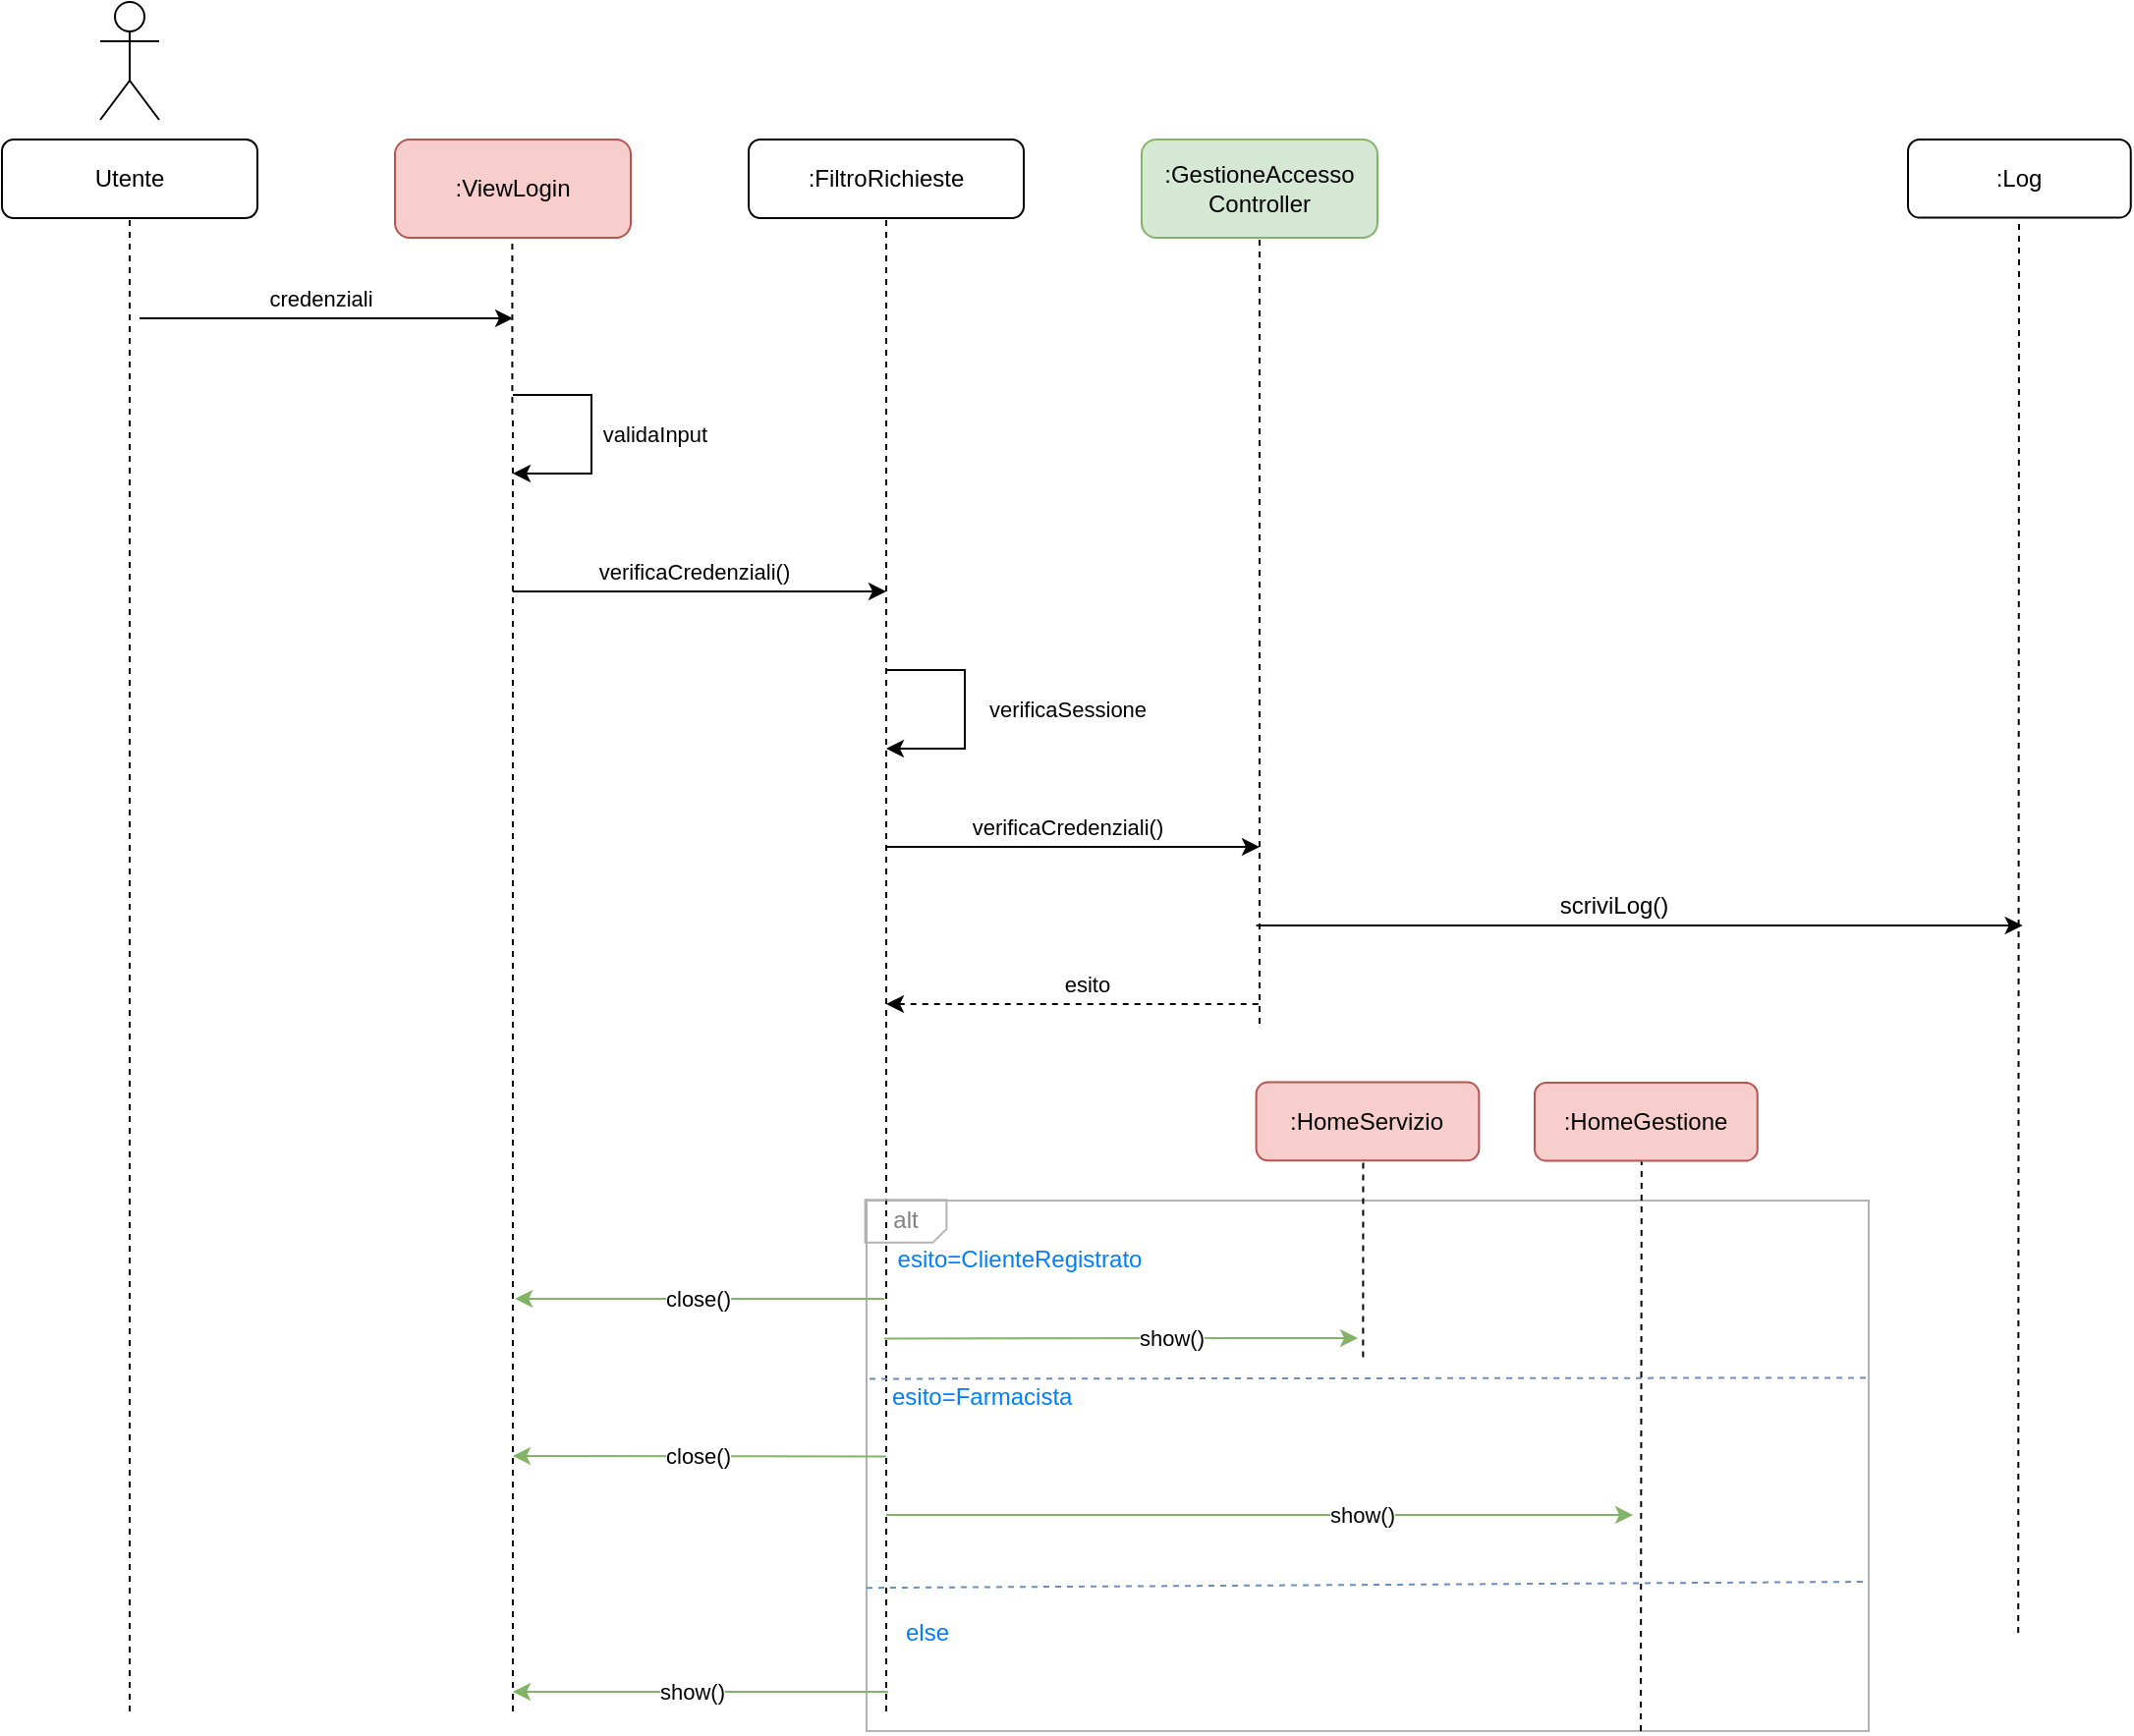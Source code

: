 <mxfile version="14.8.5" type="device" pages="7"><diagram id="OVB-m4r6ZTcrBjDwjv6T" name="LoginUtente"><mxGraphModel dx="1673" dy="928" grid="1" gridSize="10" guides="1" tooltips="1" connect="1" arrows="1" fold="1" page="1" pageScale="1" pageWidth="850" pageHeight="1100" math="0" shadow="0"><root><mxCell id="UHjYgMJPTAxItOnKRjhN-0"/><mxCell id="UHjYgMJPTAxItOnKRjhN-1" parent="UHjYgMJPTAxItOnKRjhN-0"/><mxCell id="UHjYgMJPTAxItOnKRjhN-2" value="" style="rounded=0;whiteSpace=wrap;html=1;fillColor=none;strokeColor=#B3B3B3;" parent="UHjYgMJPTAxItOnKRjhN-1" vertex="1"><mxGeometry x="570" y="660" width="510" height="270" as="geometry"/></mxCell><mxCell id="UHjYgMJPTAxItOnKRjhN-3" value=":ViewLogin" style="rounded=1;whiteSpace=wrap;html=1;fillColor=#f8cecc;strokeColor=#b85450;" parent="UHjYgMJPTAxItOnKRjhN-1" vertex="1"><mxGeometry x="330" y="120" width="120" height="50" as="geometry"/></mxCell><mxCell id="UHjYgMJPTAxItOnKRjhN-4" value=":GestioneAccesso&lt;br&gt;Controller" style="rounded=1;whiteSpace=wrap;html=1;fillColor=#d5e8d4;strokeColor=#82b366;" parent="UHjYgMJPTAxItOnKRjhN-1" vertex="1"><mxGeometry x="710" y="120" width="120" height="50" as="geometry"/></mxCell><mxCell id="UHjYgMJPTAxItOnKRjhN-5" value="" style="endArrow=none;dashed=1;html=1;startArrow=none;" parent="UHjYgMJPTAxItOnKRjhN-1" edge="1"><mxGeometry width="50" height="50" relative="1" as="geometry"><mxPoint x="389.71" y="260" as="sourcePoint"/><mxPoint x="389.71" y="170" as="targetPoint"/></mxGeometry></mxCell><mxCell id="UHjYgMJPTAxItOnKRjhN-6" value="" style="endArrow=none;dashed=1;html=1;" parent="UHjYgMJPTAxItOnKRjhN-1" edge="1"><mxGeometry width="50" height="50" relative="1" as="geometry"><mxPoint x="390" y="920.0" as="sourcePoint"/><mxPoint x="390" y="260" as="targetPoint"/></mxGeometry></mxCell><mxCell id="UHjYgMJPTAxItOnKRjhN-7" value="" style="endArrow=none;dashed=1;html=1;entryX=0.5;entryY=1;entryDx=0;entryDy=0;" parent="UHjYgMJPTAxItOnKRjhN-1" target="UHjYgMJPTAxItOnKRjhN-33" edge="1"><mxGeometry width="50" height="50" relative="1" as="geometry"><mxPoint x="580" y="920" as="sourcePoint"/><mxPoint x="570" y="190" as="targetPoint"/><Array as="points"/></mxGeometry></mxCell><mxCell id="UHjYgMJPTAxItOnKRjhN-8" value="" style="shape=card;whiteSpace=wrap;html=1;strokeColor=#B3B3B3;fillColor=none;rotation=-90;flipV=1;size=7;" parent="UHjYgMJPTAxItOnKRjhN-1" vertex="1"><mxGeometry x="579.09" y="649.8" width="21.81" height="41.43" as="geometry"/></mxCell><mxCell id="UHjYgMJPTAxItOnKRjhN-9" value=":HomeServizio" style="rounded=1;whiteSpace=wrap;html=1;fillColor=#f8cecc;strokeColor=#b85450;" parent="UHjYgMJPTAxItOnKRjhN-1" vertex="1"><mxGeometry x="768.31" y="599.8" width="113.37" height="39.8" as="geometry"/></mxCell><mxCell id="UHjYgMJPTAxItOnKRjhN-10" value="" style="endArrow=none;dashed=1;html=1;entryX=0.48;entryY=1.01;entryDx=0;entryDy=0;entryPerimeter=0;" parent="UHjYgMJPTAxItOnKRjhN-1" target="UHjYgMJPTAxItOnKRjhN-9" edge="1"><mxGeometry width="50" height="50" relative="1" as="geometry"><mxPoint x="822.68" y="739.8" as="sourcePoint"/><mxPoint x="821.68" y="679.6" as="targetPoint"/></mxGeometry></mxCell><mxCell id="UHjYgMJPTAxItOnKRjhN-11" value="&lt;font color=&quot;#808080&quot;&gt;alt&lt;/font&gt;" style="text;html=1;strokeColor=none;fillColor=none;align=center;verticalAlign=middle;whiteSpace=wrap;rounded=0;" parent="UHjYgMJPTAxItOnKRjhN-1" vertex="1"><mxGeometry x="570" y="659.8" width="40" height="20" as="geometry"/></mxCell><mxCell id="UHjYgMJPTAxItOnKRjhN-12" value="" style="endArrow=classic;html=1;fillColor=#d5e8d4;strokeColor=#82b366;" parent="UHjYgMJPTAxItOnKRjhN-1" edge="1"><mxGeometry width="50" height="50" relative="1" as="geometry"><mxPoint x="579.09" y="730.2" as="sourcePoint"/><mxPoint x="820" y="730.0" as="targetPoint"/></mxGeometry></mxCell><mxCell id="UHjYgMJPTAxItOnKRjhN-13" value="show()" style="edgeLabel;html=1;align=center;verticalAlign=middle;resizable=0;points=[];" parent="UHjYgMJPTAxItOnKRjhN-12" vertex="1" connectable="0"><mxGeometry x="0.375" relative="1" as="geometry"><mxPoint x="-20" as="offset"/></mxGeometry></mxCell><mxCell id="UHjYgMJPTAxItOnKRjhN-14" value="&lt;font color=&quot;#007fff&quot;&gt;esito=ClienteRegistrato&lt;/font&gt;" style="text;html=1;strokeColor=none;fillColor=none;align=center;verticalAlign=middle;whiteSpace=wrap;rounded=0;" parent="UHjYgMJPTAxItOnKRjhN-1" vertex="1"><mxGeometry x="580.91" y="679.8" width="134.09" height="20" as="geometry"/></mxCell><mxCell id="UHjYgMJPTAxItOnKRjhN-15" value="" style="endArrow=none;dashed=1;html=1;fillColor=#dae8fc;strokeColor=#6c8ebf;exitX=0.003;exitY=0.336;exitDx=0;exitDy=0;exitPerimeter=0;" parent="UHjYgMJPTAxItOnKRjhN-1" source="UHjYgMJPTAxItOnKRjhN-2" edge="1"><mxGeometry width="50" height="50" relative="1" as="geometry"><mxPoint x="580.91" y="750" as="sourcePoint"/><mxPoint x="1080" y="750.2" as="targetPoint"/></mxGeometry></mxCell><mxCell id="UHjYgMJPTAxItOnKRjhN-16" value="" style="endArrow=classic;html=1;fillColor=#d5e8d4;strokeColor=#82b366;" parent="UHjYgMJPTAxItOnKRjhN-1" edge="1"><mxGeometry width="50" height="50" relative="1" as="geometry"><mxPoint x="580.91" y="910.0" as="sourcePoint"/><mxPoint x="390" y="910.0" as="targetPoint"/></mxGeometry></mxCell><mxCell id="UHjYgMJPTAxItOnKRjhN-17" value="show()" style="edgeLabel;html=1;align=center;verticalAlign=middle;resizable=0;points=[];" parent="UHjYgMJPTAxItOnKRjhN-16" vertex="1" connectable="0"><mxGeometry x="0.375" relative="1" as="geometry"><mxPoint x="31" as="offset"/></mxGeometry></mxCell><mxCell id="UHjYgMJPTAxItOnKRjhN-18" value=":HomeGestione" style="rounded=1;whiteSpace=wrap;html=1;fillColor=#f8cecc;strokeColor=#b85450;" parent="UHjYgMJPTAxItOnKRjhN-1" vertex="1"><mxGeometry x="910" y="600" width="113.37" height="39.8" as="geometry"/></mxCell><mxCell id="UHjYgMJPTAxItOnKRjhN-19" value="" style="endArrow=none;dashed=1;html=1;entryX=0.48;entryY=1.01;entryDx=0;entryDy=0;entryPerimeter=0;" parent="UHjYgMJPTAxItOnKRjhN-1" target="UHjYgMJPTAxItOnKRjhN-18" edge="1"><mxGeometry width="50" height="50" relative="1" as="geometry"><mxPoint x="964" y="930.0" as="sourcePoint"/><mxPoint x="963.37" y="679.8" as="targetPoint"/></mxGeometry></mxCell><mxCell id="UHjYgMJPTAxItOnKRjhN-20" value="" style="endArrow=none;dashed=1;html=1;fillColor=#dae8fc;strokeColor=#6c8ebf;exitX=0;exitY=0.73;exitDx=0;exitDy=0;exitPerimeter=0;" parent="UHjYgMJPTAxItOnKRjhN-1" source="UHjYgMJPTAxItOnKRjhN-2" edge="1"><mxGeometry width="50" height="50" relative="1" as="geometry"><mxPoint x="581.91" y="853.8" as="sourcePoint"/><mxPoint x="1080" y="854" as="targetPoint"/></mxGeometry></mxCell><mxCell id="UHjYgMJPTAxItOnKRjhN-21" value="&lt;span style=&quot;color: rgb(0 , 127 , 255)&quot;&gt;esito=Farmacista&lt;/span&gt;" style="text;html=1;strokeColor=none;fillColor=none;align=left;verticalAlign=middle;whiteSpace=wrap;rounded=0;" parent="UHjYgMJPTAxItOnKRjhN-1" vertex="1"><mxGeometry x="580.91" y="750" width="144.09" height="20" as="geometry"/></mxCell><mxCell id="UHjYgMJPTAxItOnKRjhN-22" value="" style="endArrow=classic;html=1;fillColor=#d5e8d4;strokeColor=#82b366;" parent="UHjYgMJPTAxItOnKRjhN-1" edge="1"><mxGeometry width="50" height="50" relative="1" as="geometry"><mxPoint x="580" y="820.0" as="sourcePoint"/><mxPoint x="960" y="820.0" as="targetPoint"/></mxGeometry></mxCell><mxCell id="UHjYgMJPTAxItOnKRjhN-23" value="show()" style="edgeLabel;html=1;align=center;verticalAlign=middle;resizable=0;points=[];" parent="UHjYgMJPTAxItOnKRjhN-22" vertex="1" connectable="0"><mxGeometry x="0.375" relative="1" as="geometry"><mxPoint x="-20" as="offset"/></mxGeometry></mxCell><mxCell id="UHjYgMJPTAxItOnKRjhN-24" value="" style="shape=umlActor;verticalLabelPosition=bottom;verticalAlign=top;html=1;outlineConnect=0;" parent="UHjYgMJPTAxItOnKRjhN-1" vertex="1"><mxGeometry x="180" y="50" width="30" height="60" as="geometry"/></mxCell><mxCell id="UHjYgMJPTAxItOnKRjhN-25" value="Utente" style="rounded=1&#xA;;whiteSpace=wrap;html=1;" parent="UHjYgMJPTAxItOnKRjhN-1" vertex="1"><mxGeometry x="130" y="120" width="130" height="40" as="geometry"/></mxCell><mxCell id="UHjYgMJPTAxItOnKRjhN-26" value="" style="endArrow=none;dashed=1;html=1;entryX=0.5;entryY=1;entryDx=0;entryDy=0;entryPerimeter=0;" parent="UHjYgMJPTAxItOnKRjhN-1" target="UHjYgMJPTAxItOnKRjhN-25" edge="1"><mxGeometry width="50" height="50" relative="1" as="geometry"><mxPoint x="195" y="920.0" as="sourcePoint"/><mxPoint x="195" y="170" as="targetPoint"/></mxGeometry></mxCell><mxCell id="UHjYgMJPTAxItOnKRjhN-27" value="" style="endArrow=classic;html=1;" parent="UHjYgMJPTAxItOnKRjhN-1" edge="1"><mxGeometry width="50" height="50" relative="1" as="geometry"><mxPoint x="200" y="211" as="sourcePoint"/><mxPoint x="390" y="211" as="targetPoint"/></mxGeometry></mxCell><mxCell id="UHjYgMJPTAxItOnKRjhN-28" value="credenziali" style="edgeLabel;html=1;align=center;verticalAlign=middle;resizable=0;points=[];" parent="UHjYgMJPTAxItOnKRjhN-27" vertex="1" connectable="0"><mxGeometry x="-0.213" y="2" relative="1" as="geometry"><mxPoint x="17" y="-8" as="offset"/></mxGeometry></mxCell><mxCell id="UHjYgMJPTAxItOnKRjhN-29" value="" style="endArrow=classic;html=1;rounded=0;" parent="UHjYgMJPTAxItOnKRjhN-1" edge="1"><mxGeometry width="50" height="50" relative="1" as="geometry"><mxPoint x="390" y="250" as="sourcePoint"/><mxPoint x="390" y="290" as="targetPoint"/><Array as="points"><mxPoint x="430" y="250"/><mxPoint x="430" y="290"/></Array></mxGeometry></mxCell><mxCell id="UHjYgMJPTAxItOnKRjhN-30" value="validaInput" style="edgeLabel;html=1;align=center;verticalAlign=middle;resizable=0;points=[];" parent="UHjYgMJPTAxItOnKRjhN-1" vertex="1" connectable="0"><mxGeometry x="460.001" y="280" as="geometry"><mxPoint x="2" y="-10" as="offset"/></mxGeometry></mxCell><mxCell id="UHjYgMJPTAxItOnKRjhN-31" value="" style="endArrow=classic;html=1;" parent="UHjYgMJPTAxItOnKRjhN-1" edge="1"><mxGeometry width="50" height="50" relative="1" as="geometry"><mxPoint x="390" y="350" as="sourcePoint"/><mxPoint x="580" y="350" as="targetPoint"/></mxGeometry></mxCell><mxCell id="UHjYgMJPTAxItOnKRjhN-32" value="verificaCredenziali()" style="edgeLabel;html=1;align=center;verticalAlign=middle;resizable=0;points=[];" parent="UHjYgMJPTAxItOnKRjhN-31" vertex="1" connectable="0"><mxGeometry x="-0.213" y="2" relative="1" as="geometry"><mxPoint x="17" y="-8" as="offset"/></mxGeometry></mxCell><mxCell id="UHjYgMJPTAxItOnKRjhN-33" value=":FiltroRichieste" style="rounded=1;whiteSpace=wrap;html=1;" parent="UHjYgMJPTAxItOnKRjhN-1" vertex="1"><mxGeometry x="510" y="120" width="140" height="40" as="geometry"/></mxCell><mxCell id="UHjYgMJPTAxItOnKRjhN-34" value="" style="endArrow=none;dashed=1;html=1;" parent="UHjYgMJPTAxItOnKRjhN-1" edge="1"><mxGeometry width="50" height="50" relative="1" as="geometry"><mxPoint x="770" y="570" as="sourcePoint"/><mxPoint x="770" y="170" as="targetPoint"/></mxGeometry></mxCell><mxCell id="UHjYgMJPTAxItOnKRjhN-35" value="" style="endArrow=classic;html=1;" parent="UHjYgMJPTAxItOnKRjhN-1" edge="1"><mxGeometry width="50" height="50" relative="1" as="geometry"><mxPoint x="580" y="480" as="sourcePoint"/><mxPoint x="770" y="480" as="targetPoint"/></mxGeometry></mxCell><mxCell id="UHjYgMJPTAxItOnKRjhN-36" value="verificaCredenziali()" style="edgeLabel;html=1;align=center;verticalAlign=middle;resizable=0;points=[];" parent="UHjYgMJPTAxItOnKRjhN-35" vertex="1" connectable="0"><mxGeometry x="-0.213" y="2" relative="1" as="geometry"><mxPoint x="17" y="-8" as="offset"/></mxGeometry></mxCell><mxCell id="UHjYgMJPTAxItOnKRjhN-37" value="" style="endArrow=classic;html=1;rounded=0;" parent="UHjYgMJPTAxItOnKRjhN-1" edge="1"><mxGeometry width="50" height="50" relative="1" as="geometry"><mxPoint x="580" y="390" as="sourcePoint"/><mxPoint x="580" y="430" as="targetPoint"/><Array as="points"><mxPoint x="620" y="390"/><mxPoint x="620" y="430"/></Array></mxGeometry></mxCell><mxCell id="UHjYgMJPTAxItOnKRjhN-38" value="verificaSessione" style="edgeLabel;html=1;align=center;verticalAlign=middle;resizable=0;points=[];" parent="UHjYgMJPTAxItOnKRjhN-1" vertex="1" connectable="0"><mxGeometry x="670.001" y="420" as="geometry"><mxPoint x="2" y="-10" as="offset"/></mxGeometry></mxCell><mxCell id="UHjYgMJPTAxItOnKRjhN-39" value="" style="endArrow=classic;html=1;fillColor=#d5e8d4;strokeColor=#82b366;" parent="UHjYgMJPTAxItOnKRjhN-1" edge="1"><mxGeometry width="50" height="50" relative="1" as="geometry"><mxPoint x="579.09" y="710.0" as="sourcePoint"/><mxPoint x="391.09" y="710.0" as="targetPoint"/></mxGeometry></mxCell><mxCell id="UHjYgMJPTAxItOnKRjhN-40" value="close()" style="edgeLabel;html=1;align=center;verticalAlign=middle;resizable=0;points=[];" parent="UHjYgMJPTAxItOnKRjhN-39" vertex="1" connectable="0"><mxGeometry x="0.375" relative="1" as="geometry"><mxPoint x="34" as="offset"/></mxGeometry></mxCell><mxCell id="UHjYgMJPTAxItOnKRjhN-41" value="&lt;span style=&quot;color: rgb(0 , 127 , 255)&quot;&gt;else&lt;/span&gt;" style="text;html=1;strokeColor=none;fillColor=none;align=left;verticalAlign=middle;whiteSpace=wrap;rounded=0;" parent="UHjYgMJPTAxItOnKRjhN-1" vertex="1"><mxGeometry x="587.96" y="870" width="144.09" height="20" as="geometry"/></mxCell><mxCell id="UHjYgMJPTAxItOnKRjhN-42" value="" style="endArrow=none;dashed=1;html=1;startArrow=classic;startFill=1;" parent="UHjYgMJPTAxItOnKRjhN-1" edge="1"><mxGeometry width="50" height="50" relative="1" as="geometry"><mxPoint x="580" y="560" as="sourcePoint"/><mxPoint x="770" y="560" as="targetPoint"/></mxGeometry></mxCell><mxCell id="UHjYgMJPTAxItOnKRjhN-43" value="esito" style="edgeLabel;html=1;align=center;verticalAlign=middle;resizable=0;points=[];" parent="UHjYgMJPTAxItOnKRjhN-1" vertex="1" connectable="0"><mxGeometry x="682.0" y="550.0" as="geometry"/></mxCell><mxCell id="UHjYgMJPTAxItOnKRjhN-44" value="" style="endArrow=classic;html=1;fillColor=#d5e8d4;strokeColor=#82b366;" parent="UHjYgMJPTAxItOnKRjhN-1" edge="1"><mxGeometry width="50" height="50" relative="1" as="geometry"><mxPoint x="580" y="790.2" as="sourcePoint"/><mxPoint x="390" y="790.0" as="targetPoint"/></mxGeometry></mxCell><mxCell id="UHjYgMJPTAxItOnKRjhN-45" value="close()" style="edgeLabel;html=1;align=center;verticalAlign=middle;resizable=0;points=[];" parent="UHjYgMJPTAxItOnKRjhN-44" vertex="1" connectable="0"><mxGeometry x="0.375" relative="1" as="geometry"><mxPoint x="34" as="offset"/></mxGeometry></mxCell><mxCell id="7kUU7xI9A7s3wn0q69yc-0" value="" style="endArrow=none;dashed=1;html=1;entryX=0.5;entryY=1;entryDx=0;entryDy=0;" parent="UHjYgMJPTAxItOnKRjhN-1" edge="1"><mxGeometry width="50" height="50" relative="1" as="geometry"><mxPoint x="1156.1" y="880" as="sourcePoint"/><mxPoint x="1156.495" y="160" as="targetPoint"/></mxGeometry></mxCell><mxCell id="7kUU7xI9A7s3wn0q69yc-1" value=":Log" style="rounded=1;whiteSpace=wrap;html=1;" parent="UHjYgMJPTAxItOnKRjhN-1" vertex="1"><mxGeometry x="1100" y="120.0" width="113.37" height="39.8" as="geometry"/></mxCell><mxCell id="obxzHJ_ps2JtEQeKmuUI-0" value="" style="endArrow=none;html=1;startArrow=classic;startFill=1;" parent="UHjYgMJPTAxItOnKRjhN-1" edge="1"><mxGeometry width="50" height="50" relative="1" as="geometry"><mxPoint x="1158.31" y="520" as="sourcePoint"/><mxPoint x="768.31" y="520" as="targetPoint"/></mxGeometry></mxCell><mxCell id="dkG9fyLMI5QR8SJFswul-0" value="scriviLog()" style="text;html=1;align=center;verticalAlign=middle;resizable=0;points=[];autosize=1;strokeColor=none;" parent="UHjYgMJPTAxItOnKRjhN-1" vertex="1"><mxGeometry x="915" y="500" width="70" height="20" as="geometry"/></mxCell></root></mxGraphModel></diagram><diagram id="r_paROX3-4Td_oXcs7nD" name="RegistrazioneUtente"><mxGraphModel dx="1673" dy="928" grid="1" gridSize="10" guides="1" tooltips="1" connect="1" arrows="1" fold="1" page="1" pageScale="1" pageWidth="2339" pageHeight="3300" math="0" shadow="0"><root><mxCell id="0"/><mxCell id="1" parent="0"/><mxCell id="yBFHKMWB5uuxgq1FnFED-1" value="" style="shape=umlActor;verticalLabelPosition=bottom;verticalAlign=top;html=1;outlineConnect=0;" parent="1" vertex="1"><mxGeometry x="91.68" y="230" width="30" height="60" as="geometry"/></mxCell><mxCell id="yBFHKMWB5uuxgq1FnFED-2" value=":ViewRegistrazione" style="rounded=1;whiteSpace=wrap;html=1;fillColor=#f8cecc;strokeColor=#b85450;" parent="1" vertex="1"><mxGeometry x="214.68" y="300.4" width="113.37" height="39.8" as="geometry"/></mxCell><mxCell id="yBFHKMWB5uuxgq1FnFED-3" value="show" style="text;html=1;align=center;verticalAlign=middle;resizable=0;points=[];autosize=1;strokeColor=none;" parent="1" vertex="1"><mxGeometry x="163.37" y="350" width="40" height="20" as="geometry"/></mxCell><mxCell id="yBFHKMWB5uuxgq1FnFED-4" value=":GestioneAccesso&lt;br&gt;Controller" style="rounded=1;whiteSpace=wrap;html=1;fillColor=#d5e8d4;strokeColor=#82b366;" parent="1" vertex="1"><mxGeometry x="540.0" y="300.4" width="113.37" height="39.8" as="geometry"/></mxCell><mxCell id="yBFHKMWB5uuxgq1FnFED-8" value=":ClienteRegistrato" style="rounded=1;whiteSpace=wrap;html=1;fillColor=#dae8fc;strokeColor=#6c8ebf;" parent="1" vertex="1"><mxGeometry x="763.37" y="484.5" width="113.37" height="39.8" as="geometry"/></mxCell><mxCell id="yBFHKMWB5uuxgq1FnFED-9" value="create" style="text;html=1;align=center;verticalAlign=middle;resizable=0;points=[];autosize=1;strokeColor=none;" parent="1" vertex="1"><mxGeometry x="660" y="479.8" width="50" height="20" as="geometry"/></mxCell><mxCell id="yBFHKMWB5uuxgq1FnFED-10" value="" style="endArrow=classic;html=1;entryX=0;entryY=0.5;entryDx=0;entryDy=0;" parent="1" target="yBFHKMWB5uuxgq1FnFED-8" edge="1"><mxGeometry width="50" height="50" relative="1" as="geometry"><mxPoint x="600" y="504" as="sourcePoint"/><mxPoint x="693.37" y="504.7" as="targetPoint"/></mxGeometry></mxCell><mxCell id="yBFHKMWB5uuxgq1FnFED-11" value="Cliente" style="rounded=1;whiteSpace=wrap;html=1;" parent="1" vertex="1"><mxGeometry x="50.0" y="300.4" width="113.37" height="39.8" as="geometry"/></mxCell><mxCell id="yBFHKMWB5uuxgq1FnFED-12" value="" style="endArrow=none;dashed=1;html=1;entryX=0.5;entryY=1;entryDx=0;entryDy=0;" parent="1" target="yBFHKMWB5uuxgq1FnFED-11" edge="1"><mxGeometry width="50" height="50" relative="1" as="geometry"><mxPoint x="107" y="1000" as="sourcePoint"/><mxPoint x="550" y="390" as="targetPoint"/></mxGeometry></mxCell><mxCell id="yBFHKMWB5uuxgq1FnFED-13" value="" style="endArrow=none;dashed=1;html=1;entryX=0.5;entryY=1;entryDx=0;entryDy=0;" parent="1" target="yBFHKMWB5uuxgq1FnFED-2" edge="1"><mxGeometry width="50" height="50" relative="1" as="geometry"><mxPoint x="267" y="1000" as="sourcePoint"/><mxPoint x="240.315" y="369.25" as="targetPoint"/></mxGeometry></mxCell><mxCell id="yBFHKMWB5uuxgq1FnFED-14" value="" style="endArrow=none;dashed=1;html=1;entryX=0.5;entryY=1;entryDx=0;entryDy=0;" parent="1" target="yBFHKMWB5uuxgq1FnFED-4" edge="1"><mxGeometry width="50" height="50" relative="1" as="geometry"><mxPoint x="597" y="1000" as="sourcePoint"/><mxPoint x="593.445" y="348.51" as="targetPoint"/><Array as="points"/></mxGeometry></mxCell><mxCell id="yBFHKMWB5uuxgq1FnFED-16" value="" style="endArrow=openThin;html=1;endFill=0;" parent="1" edge="1"><mxGeometry width="50" height="50" relative="1" as="geometry"><mxPoint x="107" y="370" as="sourcePoint"/><mxPoint x="266" y="370" as="targetPoint"/></mxGeometry></mxCell><mxCell id="yBFHKMWB5uuxgq1FnFED-17" value="registra" style="text;html=1;align=center;verticalAlign=middle;resizable=0;points=[];autosize=1;strokeColor=none;" parent="1" vertex="1"><mxGeometry x="154.68" y="398.53" width="60" height="20" as="geometry"/></mxCell><mxCell id="yBFHKMWB5uuxgq1FnFED-18" value="" style="endArrow=openThin;html=1;endFill=0;" parent="1" edge="1"><mxGeometry width="50" height="50" relative="1" as="geometry"><mxPoint x="108.31" y="418.53" as="sourcePoint"/><mxPoint x="267.31" y="418.53" as="targetPoint"/></mxGeometry></mxCell><mxCell id="yBFHKMWB5uuxgq1FnFED-19" value="Registra()" style="text;html=1;align=center;verticalAlign=middle;resizable=0;points=[];autosize=1;strokeColor=none;" parent="1" vertex="1"><mxGeometry x="311.37" y="438.81" width="70" height="20" as="geometry"/></mxCell><mxCell id="yBFHKMWB5uuxgq1FnFED-20" value="" style="endArrow=classic;html=1;" parent="1" edge="1"><mxGeometry width="50" height="50" relative="1" as="geometry"><mxPoint x="268" y="459" as="sourcePoint"/><mxPoint x="435" y="459" as="targetPoint"/></mxGeometry></mxCell><mxCell id="yBFHKMWB5uuxgq1FnFED-23" value="" style="endArrow=none;dashed=1;html=1;entryX=0.5;entryY=1;entryDx=0;entryDy=0;fillColor=#dae8fc;strokeColor=#6c8ebf;" parent="1" target="yBFHKMWB5uuxgq1FnFED-8" edge="1"><mxGeometry width="50" height="50" relative="1" as="geometry"><mxPoint x="820.37" y="1000" as="sourcePoint"/><mxPoint x="846.395" y="333.01" as="targetPoint"/></mxGeometry></mxCell><mxCell id="yBFHKMWB5uuxgq1FnFED-24" value="" style="endArrow=none;html=1;dashed=1;endFill=0;startArrow=openThin;startFill=0;" parent="1" edge="1"><mxGeometry width="50" height="50" relative="1" as="geometry"><mxPoint x="270.0" y="620" as="sourcePoint"/><mxPoint x="436.13" y="620" as="targetPoint"/></mxGeometry></mxCell><mxCell id="yBFHKMWB5uuxgq1FnFED-44" value="&lt;div&gt;esito&lt;/div&gt;" style="edgeLabel;html=1;align=center;verticalAlign=middle;resizable=0;points=[];" parent="yBFHKMWB5uuxgq1FnFED-24" vertex="1" connectable="0"><mxGeometry x="0.111" y="2" relative="1" as="geometry"><mxPoint x="-11" as="offset"/></mxGeometry></mxCell><mxCell id="yBFHKMWB5uuxgq1FnFED-42" value="&lt;div&gt;:FiltroRichieste&lt;/div&gt;" style="rounded=1;whiteSpace=wrap;html=1;" parent="1" vertex="1"><mxGeometry x="381.37" y="300.4" width="113.37" height="39.8" as="geometry"/></mxCell><mxCell id="yBFHKMWB5uuxgq1FnFED-43" value="" style="endArrow=none;dashed=1;html=1;entryX=0.5;entryY=1;entryDx=0;entryDy=0;" parent="1" target="yBFHKMWB5uuxgq1FnFED-42" edge="1"><mxGeometry width="50" height="50" relative="1" as="geometry"><mxPoint x="437" y="1000" as="sourcePoint"/><mxPoint x="441" y="349.7" as="targetPoint"/><Array as="points"/></mxGeometry></mxCell><mxCell id="yBFHKMWB5uuxgq1FnFED-45" value="" style="endArrow=classic;html=1;" parent="1" edge="1"><mxGeometry width="50" height="50" relative="1" as="geometry"><mxPoint x="440" y="479.11" as="sourcePoint"/><mxPoint x="595" y="479.11" as="targetPoint"/></mxGeometry></mxCell><mxCell id="yBFHKMWB5uuxgq1FnFED-46" value="&lt;div&gt;Registra()&lt;/div&gt;" style="edgeLabel;html=1;align=center;verticalAlign=middle;resizable=0;points=[];" parent="yBFHKMWB5uuxgq1FnFED-45" vertex="1" connectable="0"><mxGeometry x="0.322" relative="1" as="geometry"><mxPoint x="-23" y="-11" as="offset"/></mxGeometry></mxCell><mxCell id="yBFHKMWB5uuxgq1FnFED-47" value="&lt;div&gt;:DBMS&lt;/div&gt;" style="rounded=1;whiteSpace=wrap;html=1;" parent="1" vertex="1"><mxGeometry x="893.37" y="310.0" width="70" height="30" as="geometry"/></mxCell><mxCell id="yBFHKMWB5uuxgq1FnFED-48" value="" style="endArrow=none;dashed=1;html=1;entryX=0.5;entryY=1;entryDx=0;entryDy=0;" parent="1" target="yBFHKMWB5uuxgq1FnFED-47" edge="1"><mxGeometry width="50" height="50" relative="1" as="geometry"><mxPoint x="928.37" y="1000" as="sourcePoint"/><mxPoint x="927.875" y="349.9" as="targetPoint"/></mxGeometry></mxCell><mxCell id="yBFHKMWB5uuxgq1FnFED-49" value="" style="endArrow=classic;html=1;" parent="1" edge="1"><mxGeometry width="50" height="50" relative="1" as="geometry"><mxPoint x="600" y="555" as="sourcePoint"/><mxPoint x="926.37" y="554.7" as="targetPoint"/></mxGeometry></mxCell><mxCell id="yBFHKMWB5uuxgq1FnFED-51" value="&lt;div&gt;connect()&lt;/div&gt;" style="edgeLabel;html=1;align=center;verticalAlign=middle;resizable=0;points=[];" parent="yBFHKMWB5uuxgq1FnFED-49" vertex="1" connectable="0"><mxGeometry x="0.366" y="-1" relative="1" as="geometry"><mxPoint x="-103" y="-1" as="offset"/></mxGeometry></mxCell><mxCell id="yBFHKMWB5uuxgq1FnFED-54" value="" style="endArrow=classic;html=1;" parent="1" edge="1"><mxGeometry width="50" height="50" relative="1" as="geometry"><mxPoint x="600" y="585" as="sourcePoint"/><mxPoint x="926.37" y="584.7" as="targetPoint"/></mxGeometry></mxCell><mxCell id="yBFHKMWB5uuxgq1FnFED-55" value="&lt;div&gt;insert(ClienteRegistrato)&lt;/div&gt;" style="edgeLabel;html=1;align=center;verticalAlign=middle;resizable=0;points=[];" parent="yBFHKMWB5uuxgq1FnFED-54" vertex="1" connectable="0"><mxGeometry x="0.366" y="-1" relative="1" as="geometry"><mxPoint x="-93" y="-1" as="offset"/></mxGeometry></mxCell><mxCell id="yBFHKMWB5uuxgq1FnFED-57" value="&lt;div&gt;:Log&lt;/div&gt;" style="rounded=1;whiteSpace=wrap;html=1;" parent="1" vertex="1"><mxGeometry x="1013.37" y="310.0" width="70" height="30" as="geometry"/></mxCell><mxCell id="yBFHKMWB5uuxgq1FnFED-58" value="" style="endArrow=none;dashed=1;html=1;entryX=0.5;entryY=1;entryDx=0;entryDy=0;" parent="1" target="yBFHKMWB5uuxgq1FnFED-57" edge="1"><mxGeometry width="50" height="50" relative="1" as="geometry"><mxPoint x="1048.37" y="1000" as="sourcePoint"/><mxPoint x="1047.875" y="349.9" as="targetPoint"/></mxGeometry></mxCell><mxCell id="yBFHKMWB5uuxgq1FnFED-60" value="" style="endArrow=classic;html=1;" parent="1" edge="1"><mxGeometry width="50" height="50" relative="1" as="geometry"><mxPoint x="600" y="635" as="sourcePoint"/><mxPoint x="1046.37" y="634.7" as="targetPoint"/></mxGeometry></mxCell><mxCell id="yBFHKMWB5uuxgq1FnFED-61" value="scriviLog()" style="edgeLabel;html=1;align=center;verticalAlign=middle;resizable=0;points=[];" parent="yBFHKMWB5uuxgq1FnFED-60" vertex="1" connectable="0"><mxGeometry x="0.366" y="-1" relative="1" as="geometry"><mxPoint x="-35" y="-1" as="offset"/></mxGeometry></mxCell><mxCell id="yBFHKMWB5uuxgq1FnFED-63" value="" style="endArrow=none;html=1;dashed=1;endFill=0;startArrow=openThin;startFill=0;" parent="1" edge="1"><mxGeometry width="50" height="50" relative="1" as="geometry"><mxPoint x="440" y="610" as="sourcePoint"/><mxPoint x="596.13" y="610.0" as="targetPoint"/></mxGeometry></mxCell><mxCell id="yBFHKMWB5uuxgq1FnFED-64" value="&lt;div&gt;esito&lt;/div&gt;" style="edgeLabel;html=1;align=center;verticalAlign=middle;resizable=0;points=[];" parent="yBFHKMWB5uuxgq1FnFED-63" vertex="1" connectable="0"><mxGeometry x="0.111" y="2" relative="1" as="geometry"><mxPoint x="-11" as="offset"/></mxGeometry></mxCell></root></mxGraphModel></diagram><diagram id="3UkGdxKa610Eh7Loe3nA" name="NuovaPrenotazione"><mxGraphModel dx="1673" dy="928" grid="1" gridSize="10" guides="1" tooltips="1" connect="1" arrows="1" fold="1" page="1" pageScale="1" pageWidth="850" pageHeight="1100" math="0" shadow="0"><root><mxCell id="cRvWEVkY1UIJCTbXSAOX-0"/><mxCell id="cRvWEVkY1UIJCTbXSAOX-1" parent="cRvWEVkY1UIJCTbXSAOX-0"/><mxCell id="cRvWEVkY1UIJCTbXSAOX-2" value="" style="rounded=0;whiteSpace=wrap;html=1;fillColor=none;strokeColor=#B3B3B3;" parent="cRvWEVkY1UIJCTbXSAOX-1" vertex="1"><mxGeometry x="50" y="210" width="710" height="460" as="geometry"/></mxCell><mxCell id="cRvWEVkY1UIJCTbXSAOX-3" value="" style="shape=umlActor;verticalLabelPosition=bottom;verticalAlign=top;html=1;outlineConnect=0;" parent="cRvWEVkY1UIJCTbXSAOX-1" vertex="1"><mxGeometry x="61.68" y="40" width="30" height="60" as="geometry"/></mxCell><mxCell id="cRvWEVkY1UIJCTbXSAOX-4" value=":ViewNuovaPrenotazione" style="rounded=1;whiteSpace=wrap;html=1;fillColor=#f8cecc;strokeColor=#b85450;" parent="cRvWEVkY1UIJCTbXSAOX-1" vertex="1"><mxGeometry x="169" y="110.2" width="139" height="39.8" as="geometry"/></mxCell><mxCell id="cRvWEVkY1UIJCTbXSAOX-5" value="show" style="text;html=1;align=center;verticalAlign=middle;resizable=0;points=[];autosize=1;strokeColor=none;" parent="cRvWEVkY1UIJCTbXSAOX-1" vertex="1"><mxGeometry x="133.37" y="160" width="40" height="20" as="geometry"/></mxCell><mxCell id="cRvWEVkY1UIJCTbXSAOX-6" value=":GestionePrenotazioni&lt;br&gt;Controller" style="rounded=1;whiteSpace=wrap;html=1;fillColor=#d5e8d4;strokeColor=#82b366;" parent="cRvWEVkY1UIJCTbXSAOX-1" vertex="1"><mxGeometry x="810" y="110.2" width="120" height="39.8" as="geometry"/></mxCell><mxCell id="cRvWEVkY1UIJCTbXSAOX-7" value="conferma" style="text;html=1;align=center;verticalAlign=middle;resizable=0;points=[];autosize=1;strokeColor=none;" parent="cRvWEVkY1UIJCTbXSAOX-1" vertex="1"><mxGeometry x="124.37" y="730" width="70" height="20" as="geometry"/></mxCell><mxCell id="cRvWEVkY1UIJCTbXSAOX-8" value="" style="endArrow=classic;html=1;" parent="cRvWEVkY1UIJCTbXSAOX-1" edge="1"><mxGeometry width="50" height="50" relative="1" as="geometry"><mxPoint x="77.0" y="750" as="sourcePoint"/><mxPoint x="236" y="750" as="targetPoint"/></mxGeometry></mxCell><mxCell id="cRvWEVkY1UIJCTbXSAOX-9" value="Cliente Registrato" style="rounded=1;whiteSpace=wrap;html=1;" parent="cRvWEVkY1UIJCTbXSAOX-1" vertex="1"><mxGeometry x="20.0" y="110.2" width="113.37" height="39.8" as="geometry"/></mxCell><mxCell id="cRvWEVkY1UIJCTbXSAOX-10" value="" style="endArrow=none;dashed=1;html=1;entryX=0.5;entryY=1;entryDx=0;entryDy=0;" parent="cRvWEVkY1UIJCTbXSAOX-1" target="cRvWEVkY1UIJCTbXSAOX-9" edge="1"><mxGeometry width="50" height="50" relative="1" as="geometry"><mxPoint x="77.0" y="1200" as="sourcePoint"/><mxPoint x="520" y="200" as="targetPoint"/></mxGeometry></mxCell><mxCell id="cRvWEVkY1UIJCTbXSAOX-11" value="" style="endArrow=none;dashed=1;html=1;entryX=0.5;entryY=1;entryDx=0;entryDy=0;" parent="cRvWEVkY1UIJCTbXSAOX-1" edge="1"><mxGeometry width="50" height="50" relative="1" as="geometry"><mxPoint x="236" y="1200" as="sourcePoint"/><mxPoint x="236" y="150" as="targetPoint"/></mxGeometry></mxCell><mxCell id="cRvWEVkY1UIJCTbXSAOX-12" value="" style="endArrow=none;dashed=1;html=1;entryX=0.467;entryY=1.023;entryDx=0;entryDy=0;entryPerimeter=0;" parent="cRvWEVkY1UIJCTbXSAOX-1" target="cRvWEVkY1UIJCTbXSAOX-6" edge="1"><mxGeometry width="50" height="50" relative="1" as="geometry"><mxPoint x="866" y="1200" as="sourcePoint"/><mxPoint x="870" y="150" as="targetPoint"/><Array as="points"><mxPoint x="867" y="280"/></Array></mxGeometry></mxCell><mxCell id="cRvWEVkY1UIJCTbXSAOX-13" value=":Prenotazione" style="rounded=1;whiteSpace=wrap;html=1;fillColor=#dae8fc;strokeColor=#6c8ebf;" parent="cRvWEVkY1UIJCTbXSAOX-1" vertex="1"><mxGeometry x="973" y="110.2" width="113.37" height="39.8" as="geometry"/></mxCell><mxCell id="cRvWEVkY1UIJCTbXSAOX-14" value="" style="endArrow=openThin;html=1;endFill=0;" parent="cRvWEVkY1UIJCTbXSAOX-1" edge="1"><mxGeometry width="50" height="50" relative="1" as="geometry"><mxPoint x="77.0" y="180" as="sourcePoint"/><mxPoint x="236" y="180" as="targetPoint"/></mxGeometry></mxCell><mxCell id="cRvWEVkY1UIJCTbXSAOX-15" value="" style="endArrow=none;dashed=1;html=1;entryX=0.5;entryY=1;entryDx=0;entryDy=0;" parent="cRvWEVkY1UIJCTbXSAOX-1" target="cRvWEVkY1UIJCTbXSAOX-13" edge="1"><mxGeometry width="50" height="50" relative="1" as="geometry"><mxPoint x="1030" y="980" as="sourcePoint"/><mxPoint x="1025.025" y="160.0" as="targetPoint"/></mxGeometry></mxCell><mxCell id="cRvWEVkY1UIJCTbXSAOX-16" value="" style="endArrow=classic;html=1;" parent="cRvWEVkY1UIJCTbXSAOX-1" edge="1"><mxGeometry width="50" height="50" relative="1" as="geometry"><mxPoint x="76.03" y="284.3" as="sourcePoint"/><mxPoint x="235.03" y="284.3" as="targetPoint"/></mxGeometry></mxCell><mxCell id="cRvWEVkY1UIJCTbXSAOX-17" value="ricercaFarmaco" style="text;html=1;align=center;verticalAlign=middle;resizable=0;points=[];autosize=1;strokeColor=none;" parent="cRvWEVkY1UIJCTbXSAOX-1" vertex="1"><mxGeometry x="109.37" y="264.3" width="100" height="20" as="geometry"/></mxCell><mxCell id="cRvWEVkY1UIJCTbXSAOX-18" value="" style="shape=card;whiteSpace=wrap;html=1;strokeColor=#B3B3B3;fillColor=none;rotation=-90;flipV=1;size=7;" parent="cRvWEVkY1UIJCTbXSAOX-1" vertex="1"><mxGeometry x="60" y="200" width="21.81" height="41.43" as="geometry"/></mxCell><mxCell id="cRvWEVkY1UIJCTbXSAOX-19" value="&lt;font color=&quot;#808080&quot;&gt;loop&lt;/font&gt;" style="text;html=1;strokeColor=none;fillColor=none;align=center;verticalAlign=middle;whiteSpace=wrap;rounded=0;" parent="cRvWEVkY1UIJCTbXSAOX-1" vertex="1"><mxGeometry x="50" y="210" width="40" height="20" as="geometry"/></mxCell><mxCell id="cRvWEVkY1UIJCTbXSAOX-20" value="&lt;font color=&quot;#007fff&quot;&gt;per ogni Richiesta del Cliente&lt;/font&gt;" style="text;html=1;strokeColor=none;fillColor=none;align=center;verticalAlign=middle;whiteSpace=wrap;rounded=0;" parent="cRvWEVkY1UIJCTbXSAOX-1" vertex="1"><mxGeometry x="40.98" y="229" width="229.09" height="20" as="geometry"/></mxCell><mxCell id="cRvWEVkY1UIJCTbXSAOX-21" value=":RicercaFarmaci&lt;br&gt;Controller" style="rounded=1;whiteSpace=wrap;html=1;fillColor=#d5e8d4;strokeColor=#82b366;" parent="cRvWEVkY1UIJCTbXSAOX-1" vertex="1"><mxGeometry x="503.13" y="110.2" width="120" height="39.8" as="geometry"/></mxCell><mxCell id="cRvWEVkY1UIJCTbXSAOX-22" value="" style="endArrow=none;dashed=1;html=1;entryX=0.5;entryY=1;entryDx=0;entryDy=0;" parent="cRvWEVkY1UIJCTbXSAOX-1" edge="1"><mxGeometry width="50" height="50" relative="1" as="geometry"><mxPoint x="401" y="1200" as="sourcePoint"/><mxPoint x="400.63" y="150" as="targetPoint"/></mxGeometry></mxCell><mxCell id="cRvWEVkY1UIJCTbXSAOX-23" value="" style="endArrow=none;dashed=1;html=1;entryX=0.467;entryY=1.023;entryDx=0;entryDy=0;entryPerimeter=0;" parent="cRvWEVkY1UIJCTbXSAOX-1" target="cRvWEVkY1UIJCTbXSAOX-21" edge="1"><mxGeometry width="50" height="50" relative="1" as="geometry"><mxPoint x="559" y="730" as="sourcePoint"/><mxPoint x="563.13" y="150" as="targetPoint"/><Array as="points"><mxPoint x="560.13" y="280"/></Array></mxGeometry></mxCell><mxCell id="cRvWEVkY1UIJCTbXSAOX-24" value=":Farmacia" style="rounded=1;whiteSpace=wrap;html=1;fillColor=#dae8fc;strokeColor=#6c8ebf;" parent="cRvWEVkY1UIJCTbXSAOX-1" vertex="1"><mxGeometry x="660.0" y="110.2" width="113.37" height="39.8" as="geometry"/></mxCell><mxCell id="cRvWEVkY1UIJCTbXSAOX-25" value="ricercaFarmaci()" style="text;html=1;align=center;verticalAlign=middle;resizable=0;points=[];autosize=1;strokeColor=none;" parent="cRvWEVkY1UIJCTbXSAOX-1" vertex="1"><mxGeometry x="429.5" y="419.17" width="100" height="20" as="geometry"/></mxCell><mxCell id="cRvWEVkY1UIJCTbXSAOX-26" value="" style="endArrow=classic;html=1;" parent="cRvWEVkY1UIJCTbXSAOX-1" edge="1"><mxGeometry width="50" height="50" relative="1" as="geometry"><mxPoint x="400" y="439.17" as="sourcePoint"/><mxPoint x="559" y="439.17" as="targetPoint"/></mxGeometry></mxCell><mxCell id="cRvWEVkY1UIJCTbXSAOX-27" value="" style="endArrow=none;dashed=1;html=1;entryX=0.5;entryY=1;entryDx=0;entryDy=0;" parent="cRvWEVkY1UIJCTbXSAOX-1" target="cRvWEVkY1UIJCTbXSAOX-24" edge="1"><mxGeometry width="50" height="50" relative="1" as="geometry"><mxPoint x="717.0" y="730" as="sourcePoint"/><mxPoint x="712.025" y="160.0" as="targetPoint"/></mxGeometry></mxCell><mxCell id="cRvWEVkY1UIJCTbXSAOX-28" value="" style="endArrow=classic;html=1;" parent="cRvWEVkY1UIJCTbXSAOX-1" edge="1"><mxGeometry width="50" height="50" relative="1" as="geometry"><mxPoint x="561" y="480" as="sourcePoint"/><mxPoint x="717.0" y="480" as="targetPoint"/></mxGeometry></mxCell><mxCell id="cRvWEVkY1UIJCTbXSAOX-29" value="quantitaFarmaco" style="text;html=1;align=center;verticalAlign=middle;resizable=0;points=[];autosize=1;strokeColor=none;" parent="cRvWEVkY1UIJCTbXSAOX-1" vertex="1"><mxGeometry x="588.03" y="520" width="110" height="20" as="geometry"/></mxCell><mxCell id="cRvWEVkY1UIJCTbXSAOX-30" value="" style="endArrow=none;html=1;dashed=1;endFill=0;startArrow=openThin;startFill=0;" parent="cRvWEVkY1UIJCTbXSAOX-1" edge="1"><mxGeometry width="50" height="50" relative="1" as="geometry"><mxPoint x="562.0" y="540" as="sourcePoint"/><mxPoint x="716" y="540" as="targetPoint"/></mxGeometry></mxCell><mxCell id="cRvWEVkY1UIJCTbXSAOX-31" value="ricercaFarmaco()" style="text;html=1;align=center;verticalAlign=middle;resizable=0;points=[];autosize=1;strokeColor=none;" parent="cRvWEVkY1UIJCTbXSAOX-1" vertex="1"><mxGeometry x="568.53" y="460" width="110" height="20" as="geometry"/></mxCell><mxCell id="cRvWEVkY1UIJCTbXSAOX-32" value=":FiltroRichieste" style="rounded=1;whiteSpace=wrap;html=1;" parent="cRvWEVkY1UIJCTbXSAOX-1" vertex="1"><mxGeometry x="350.0" y="110.2" width="113.37" height="39.8" as="geometry"/></mxCell><mxCell id="cRvWEVkY1UIJCTbXSAOX-33" value="ricercaFarmaci()" style="text;html=1;align=center;verticalAlign=middle;resizable=0;points=[];autosize=1;strokeColor=none;" parent="cRvWEVkY1UIJCTbXSAOX-1" vertex="1"><mxGeometry x="269.5" y="310.0" width="100" height="20" as="geometry"/></mxCell><mxCell id="cRvWEVkY1UIJCTbXSAOX-34" value="" style="endArrow=classic;html=1;" parent="cRvWEVkY1UIJCTbXSAOX-1" edge="1"><mxGeometry width="50" height="50" relative="1" as="geometry"><mxPoint x="240" y="330" as="sourcePoint"/><mxPoint x="399" y="330" as="targetPoint"/></mxGeometry></mxCell><mxCell id="cRvWEVkY1UIJCTbXSAOX-35" value="verificaSessione" style="text;html=1;align=center;verticalAlign=middle;resizable=0;points=[];autosize=1;strokeColor=none;" parent="cRvWEVkY1UIJCTbXSAOX-1" vertex="1"><mxGeometry x="403.13" y="340.0" width="100" height="20" as="geometry"/></mxCell><mxCell id="cRvWEVkY1UIJCTbXSAOX-36" value="" style="endArrow=classic;html=1;rounded=0;" parent="cRvWEVkY1UIJCTbXSAOX-1" edge="1"><mxGeometry width="50" height="50" relative="1" as="geometry"><mxPoint x="400" y="360" as="sourcePoint"/><mxPoint x="400" y="400" as="targetPoint"/><Array as="points"><mxPoint x="440" y="360"/><mxPoint x="440" y="400"/></Array></mxGeometry></mxCell><mxCell id="cRvWEVkY1UIJCTbXSAOX-37" value="quantitaFarmaco" style="text;html=1;align=center;verticalAlign=middle;resizable=0;points=[];autosize=1;strokeColor=none;" parent="cRvWEVkY1UIJCTbXSAOX-1" vertex="1"><mxGeometry x="429.16" y="560" width="110" height="20" as="geometry"/></mxCell><mxCell id="cRvWEVkY1UIJCTbXSAOX-38" value="" style="endArrow=none;html=1;dashed=1;endFill=0;startArrow=openThin;startFill=0;" parent="cRvWEVkY1UIJCTbXSAOX-1" edge="1"><mxGeometry width="50" height="50" relative="1" as="geometry"><mxPoint x="403.13" y="580" as="sourcePoint"/><mxPoint x="557.13" y="580" as="targetPoint"/></mxGeometry></mxCell><mxCell id="cRvWEVkY1UIJCTbXSAOX-39" value="quantitaFarmaco" style="text;html=1;align=center;verticalAlign=middle;resizable=0;points=[];autosize=1;strokeColor=none;" parent="cRvWEVkY1UIJCTbXSAOX-1" vertex="1"><mxGeometry x="268.53" y="599.17" width="110" height="20" as="geometry"/></mxCell><mxCell id="cRvWEVkY1UIJCTbXSAOX-40" value="" style="endArrow=none;html=1;dashed=1;endFill=0;startArrow=openThin;startFill=0;" parent="cRvWEVkY1UIJCTbXSAOX-1" edge="1"><mxGeometry width="50" height="50" relative="1" as="geometry"><mxPoint x="242.5" y="619.17" as="sourcePoint"/><mxPoint x="396.5" y="619.17" as="targetPoint"/></mxGeometry></mxCell><mxCell id="cRvWEVkY1UIJCTbXSAOX-41" value="creaPrenotazione()" style="text;html=1;align=center;verticalAlign=middle;resizable=0;points=[];autosize=1;strokeColor=none;" parent="cRvWEVkY1UIJCTbXSAOX-1" vertex="1"><mxGeometry x="262.37" y="770" width="120" height="20" as="geometry"/></mxCell><mxCell id="cRvWEVkY1UIJCTbXSAOX-42" value="" style="endArrow=classic;html=1;" parent="cRvWEVkY1UIJCTbXSAOX-1" edge="1"><mxGeometry width="50" height="50" relative="1" as="geometry"><mxPoint x="240" y="790" as="sourcePoint"/><mxPoint x="399" y="790" as="targetPoint"/></mxGeometry></mxCell><mxCell id="cRvWEVkY1UIJCTbXSAOX-43" value="verificaSessione" style="text;html=1;align=center;verticalAlign=middle;resizable=0;points=[];autosize=1;strokeColor=none;" parent="cRvWEVkY1UIJCTbXSAOX-1" vertex="1"><mxGeometry x="404.7" y="810.0" width="100" height="20" as="geometry"/></mxCell><mxCell id="cRvWEVkY1UIJCTbXSAOX-44" value="" style="endArrow=classic;html=1;rounded=0;" parent="cRvWEVkY1UIJCTbXSAOX-1" edge="1"><mxGeometry width="50" height="50" relative="1" as="geometry"><mxPoint x="401.57" y="830" as="sourcePoint"/><mxPoint x="401.57" y="870" as="targetPoint"/><Array as="points"><mxPoint x="441.57" y="830"/><mxPoint x="441.57" y="870"/></Array></mxGeometry></mxCell><mxCell id="cRvWEVkY1UIJCTbXSAOX-45" value="creaPrenotazione()" style="text;html=1;align=center;verticalAlign=middle;resizable=0;points=[];autosize=1;strokeColor=none;" parent="cRvWEVkY1UIJCTbXSAOX-1" vertex="1"><mxGeometry x="422.37" y="890" width="120" height="20" as="geometry"/></mxCell><mxCell id="cRvWEVkY1UIJCTbXSAOX-46" value="" style="endArrow=classic;html=1;" parent="cRvWEVkY1UIJCTbXSAOX-1" edge="1"><mxGeometry width="50" height="50" relative="1" as="geometry"><mxPoint x="400" y="910" as="sourcePoint"/><mxPoint x="867.0" y="910" as="targetPoint"/></mxGeometry></mxCell><mxCell id="cRvWEVkY1UIJCTbXSAOX-47" value="create" style="text;html=1;align=center;verticalAlign=middle;resizable=0;points=[];autosize=1;strokeColor=none;" parent="cRvWEVkY1UIJCTbXSAOX-1" vertex="1"><mxGeometry x="923" y="930" width="50" height="20" as="geometry"/></mxCell><mxCell id="cRvWEVkY1UIJCTbXSAOX-48" value="" style="endArrow=classic;html=1;" parent="cRvWEVkY1UIJCTbXSAOX-1" edge="1"><mxGeometry width="50" height="50" relative="1" as="geometry"><mxPoint x="870" y="950" as="sourcePoint"/><mxPoint x="1029" y="950" as="targetPoint"/></mxGeometry></mxCell><mxCell id="cRvWEVkY1UIJCTbXSAOX-49" value=":DBMS" style="rounded=1;whiteSpace=wrap;html=1;" parent="cRvWEVkY1UIJCTbXSAOX-1" vertex="1"><mxGeometry x="1130" y="110.2" width="113.37" height="39.8" as="geometry"/></mxCell><mxCell id="cRvWEVkY1UIJCTbXSAOX-50" value="" style="endArrow=none;dashed=1;html=1;entryX=0.5;entryY=1;entryDx=0;entryDy=0;" parent="cRvWEVkY1UIJCTbXSAOX-1" edge="1"><mxGeometry width="50" height="50" relative="1" as="geometry"><mxPoint x="1186" y="1200" as="sourcePoint"/><mxPoint x="1186.185" y="150" as="targetPoint"/></mxGeometry></mxCell><mxCell id="cRvWEVkY1UIJCTbXSAOX-51" value="" style="endArrow=classic;html=1;" parent="cRvWEVkY1UIJCTbXSAOX-1" edge="1"><mxGeometry width="50" height="50" relative="1" as="geometry"><mxPoint x="868.5" y="1010" as="sourcePoint"/><mxPoint x="1185" y="1010" as="targetPoint"/></mxGeometry></mxCell><mxCell id="cRvWEVkY1UIJCTbXSAOX-52" value="connect()" style="text;html=1;align=center;verticalAlign=middle;resizable=0;points=[];autosize=1;strokeColor=none;" parent="cRvWEVkY1UIJCTbXSAOX-1" vertex="1"><mxGeometry x="945" y="990" width="70" height="20" as="geometry"/></mxCell><mxCell id="cRvWEVkY1UIJCTbXSAOX-53" value="" style="endArrow=classic;html=1;" parent="cRvWEVkY1UIJCTbXSAOX-1" edge="1"><mxGeometry width="50" height="50" relative="1" as="geometry"><mxPoint x="870" y="1060" as="sourcePoint"/><mxPoint x="1186.5" y="1060" as="targetPoint"/></mxGeometry></mxCell><mxCell id="cRvWEVkY1UIJCTbXSAOX-54" value="insert(Prenotazione)" style="text;html=1;align=center;verticalAlign=middle;resizable=0;points=[];autosize=1;strokeColor=none;" parent="cRvWEVkY1UIJCTbXSAOX-1" vertex="1"><mxGeometry x="921.5" y="1040" width="120" height="20" as="geometry"/></mxCell><mxCell id="cRvWEVkY1UIJCTbXSAOX-55" value=":Log" style="rounded=1;whiteSpace=wrap;html=1;" parent="cRvWEVkY1UIJCTbXSAOX-1" vertex="1"><mxGeometry x="1290" y="110.2" width="113.37" height="39.8" as="geometry"/></mxCell><mxCell id="cRvWEVkY1UIJCTbXSAOX-56" value="" style="endArrow=none;dashed=1;html=1;entryX=0.5;entryY=1;entryDx=0;entryDy=0;" parent="cRvWEVkY1UIJCTbXSAOX-1" edge="1"><mxGeometry width="50" height="50" relative="1" as="geometry"><mxPoint x="1346" y="1200" as="sourcePoint"/><mxPoint x="1346.185" y="150" as="targetPoint"/></mxGeometry></mxCell><mxCell id="cRvWEVkY1UIJCTbXSAOX-57" value="" style="endArrow=classic;html=1;" parent="cRvWEVkY1UIJCTbXSAOX-1" edge="1"><mxGeometry width="50" height="50" relative="1" as="geometry"><mxPoint x="866" y="1110" as="sourcePoint"/><mxPoint x="1345" y="1110" as="targetPoint"/></mxGeometry></mxCell><mxCell id="cRvWEVkY1UIJCTbXSAOX-58" value="scriviLog()" style="text;html=1;align=center;verticalAlign=middle;resizable=0;points=[];autosize=1;strokeColor=none;" parent="cRvWEVkY1UIJCTbXSAOX-1" vertex="1"><mxGeometry x="947.93" y="1090" width="70" height="20" as="geometry"/></mxCell></root></mxGraphModel></diagram><diagram id="eo9Z21R7TPVt-TJgZlV2" name="ConfermaPrenotazione"><mxGraphModel dx="1422" dy="789" grid="1" gridSize="10" guides="1" tooltips="1" connect="1" arrows="1" fold="1" page="1" pageScale="1" pageWidth="850" pageHeight="1100" math="0" shadow="0"><root><mxCell id="AScld2o2krDova66SfME-0"/><mxCell id="AScld2o2krDova66SfME-1" parent="AScld2o2krDova66SfME-0"/><mxCell id="AScld2o2krDova66SfME-2" value="" style="shape=umlActor;verticalLabelPosition=bottom;verticalAlign=top;html=1;outlineConnect=0;" parent="AScld2o2krDova66SfME-1" vertex="1"><mxGeometry x="51.68" y="10" width="30" height="60" as="geometry"/></mxCell><mxCell id="AScld2o2krDova66SfME-3" value=":ViewPrenotazioni" style="rounded=1;whiteSpace=wrap;html=1;fillColor=#f8cecc;strokeColor=#b85450;" parent="AScld2o2krDova66SfME-1" vertex="1"><mxGeometry x="159" y="80.2" width="139" height="39.8" as="geometry"/></mxCell><mxCell id="AScld2o2krDova66SfME-4" value="showPrenotazioni" style="text;html=1;align=center;verticalAlign=middle;resizable=0;points=[];autosize=1;strokeColor=none;" parent="AScld2o2krDova66SfME-1" vertex="1"><mxGeometry x="88.37" y="140" width="110" height="20" as="geometry"/></mxCell><mxCell id="AScld2o2krDova66SfME-5" value=":Prenotazioni Controller" style="rounded=1;whiteSpace=wrap;html=1;fillColor=#d5e8d4;strokeColor=#82b366;" parent="AScld2o2krDova66SfME-1" vertex="1"><mxGeometry x="493.13" y="80.2" width="120" height="39.8" as="geometry"/></mxCell><mxCell id="AScld2o2krDova66SfME-6" value="" style="endArrow=openThin;html=1;endFill=0;" parent="AScld2o2krDova66SfME-1" edge="1"><mxGeometry width="50" height="50" relative="1" as="geometry"><mxPoint x="70" y="459" as="sourcePoint"/><mxPoint x="230" y="459" as="targetPoint"/></mxGeometry></mxCell><mxCell id="AScld2o2krDova66SfME-7" value="" style="endArrow=none;dashed=1;html=1;entryX=0.5;entryY=1;entryDx=0;entryDy=0;" parent="AScld2o2krDova66SfME-1" edge="1"><mxGeometry width="50" height="50" relative="1" as="geometry"><mxPoint x="66" y="790" as="sourcePoint"/><mxPoint x="66.395" y="120" as="targetPoint"/></mxGeometry></mxCell><mxCell id="AScld2o2krDova66SfME-8" value="" style="endArrow=none;dashed=1;html=1;entryX=0.5;entryY=1;entryDx=0;entryDy=0;" parent="AScld2o2krDova66SfME-1" edge="1"><mxGeometry width="50" height="50" relative="1" as="geometry"><mxPoint x="228" y="790" as="sourcePoint"/><mxPoint x="227.5" y="120" as="targetPoint"/></mxGeometry></mxCell><mxCell id="AScld2o2krDova66SfME-9" value="" style="endArrow=none;dashed=1;html=1;entryX=0.467;entryY=1.023;entryDx=0;entryDy=0;entryPerimeter=0;" parent="AScld2o2krDova66SfME-1" target="AScld2o2krDova66SfME-5" edge="1"><mxGeometry width="50" height="50" relative="1" as="geometry"><mxPoint x="549" y="790" as="sourcePoint"/><mxPoint x="553.13" y="120" as="targetPoint"/><Array as="points"><mxPoint x="550.13" y="250"/></Array></mxGeometry></mxCell><mxCell id="AScld2o2krDova66SfME-10" value=":Prenotazione" style="rounded=1;whiteSpace=wrap;html=1;fillColor=#dae8fc;strokeColor=#6c8ebf;" parent="AScld2o2krDova66SfME-1" vertex="1"><mxGeometry x="656.13" y="80.2" width="113.37" height="39.8" as="geometry"/></mxCell><mxCell id="AScld2o2krDova66SfME-11" value="" style="endArrow=openThin;html=1;endFill=0;" parent="AScld2o2krDova66SfME-1" edge="1"><mxGeometry width="50" height="50" relative="1" as="geometry"><mxPoint x="67.18" y="160" as="sourcePoint"/><mxPoint x="226.18" y="160" as="targetPoint"/></mxGeometry></mxCell><mxCell id="AScld2o2krDova66SfME-12" value="elencoPrenotazioni()" style="text;html=1;align=center;verticalAlign=middle;resizable=0;points=[];autosize=1;strokeColor=none;" parent="AScld2o2krDova66SfME-1" vertex="1"><mxGeometry x="241.37" y="190.0" width="130" height="20" as="geometry"/></mxCell><mxCell id="AScld2o2krDova66SfME-13" value="" style="endArrow=classic;html=1;" parent="AScld2o2krDova66SfME-1" edge="1"><mxGeometry width="50" height="50" relative="1" as="geometry"><mxPoint x="226.87" y="210" as="sourcePoint"/><mxPoint x="385.87" y="210" as="targetPoint"/></mxGeometry></mxCell><mxCell id="AScld2o2krDova66SfME-14" value="" style="endArrow=none;dashed=1;html=1;entryX=0.5;entryY=1;entryDx=0;entryDy=0;" parent="AScld2o2krDova66SfME-1" target="AScld2o2krDova66SfME-10" edge="1"><mxGeometry width="50" height="50" relative="1" as="geometry"><mxPoint x="713" y="790" as="sourcePoint"/><mxPoint x="708.155" y="130.0" as="targetPoint"/></mxGeometry></mxCell><mxCell id="AScld2o2krDova66SfME-15" value="elencoPrenotazioni" style="text;html=1;align=center;verticalAlign=middle;resizable=0;points=[];autosize=1;strokeColor=none;" parent="AScld2o2krDova66SfME-1" vertex="1"><mxGeometry x="242.65" y="380" width="120" height="20" as="geometry"/></mxCell><mxCell id="AScld2o2krDova66SfME-16" value="" style="endArrow=none;html=1;dashed=1;endFill=0;startArrow=openThin;startFill=0;" parent="AScld2o2krDova66SfME-1" edge="1"><mxGeometry width="50" height="50" relative="1" as="geometry"><mxPoint x="227.96" y="400" as="sourcePoint"/><mxPoint x="384.78" y="400" as="targetPoint"/></mxGeometry></mxCell><mxCell id="AScld2o2krDova66SfME-17" value="Farmacista" style="rounded=1;whiteSpace=wrap;html=1;" parent="AScld2o2krDova66SfME-1" vertex="1"><mxGeometry x="10" y="80.2" width="113.37" height="39.8" as="geometry"/></mxCell><mxCell id="AScld2o2krDova66SfME-18" value="conferma" style="text;html=1;align=center;verticalAlign=middle;resizable=0;points=[];autosize=1;strokeColor=none;" parent="AScld2o2krDova66SfME-1" vertex="1"><mxGeometry x="115" y="439" width="70" height="20" as="geometry"/></mxCell><mxCell id="AScld2o2krDova66SfME-19" value="confermaPrenotazione()" style="text;html=1;align=center;verticalAlign=middle;resizable=0;points=[];autosize=1;strokeColor=none;" parent="AScld2o2krDova66SfME-1" vertex="1"><mxGeometry x="236.37" y="480" width="140" height="20" as="geometry"/></mxCell><mxCell id="AScld2o2krDova66SfME-20" value="" style="endArrow=classic;html=1;" parent="AScld2o2krDova66SfME-1" edge="1"><mxGeometry width="50" height="50" relative="1" as="geometry"><mxPoint x="226.87" y="500" as="sourcePoint"/><mxPoint x="385.87" y="500" as="targetPoint"/></mxGeometry></mxCell><mxCell id="AScld2o2krDova66SfME-21" value="setConfermata()" style="text;html=1;align=center;verticalAlign=middle;resizable=0;points=[];autosize=1;strokeColor=none;" parent="AScld2o2krDova66SfME-1" vertex="1"><mxGeometry x="582.63" y="620" width="100" height="20" as="geometry"/></mxCell><mxCell id="AScld2o2krDova66SfME-22" value="" style="endArrow=classic;html=1;" parent="AScld2o2krDova66SfME-1" edge="1"><mxGeometry width="50" height="50" relative="1" as="geometry"><mxPoint x="553.13" y="640" as="sourcePoint"/><mxPoint x="712.13" y="640" as="targetPoint"/></mxGeometry></mxCell><mxCell id="AScld2o2krDova66SfME-23" value="" style="endArrow=none;dashed=1;html=1;entryX=0.5;entryY=1;entryDx=0;entryDy=0;" parent="AScld2o2krDova66SfME-1" edge="1"><mxGeometry width="50" height="50" relative="1" as="geometry"><mxPoint x="386" y="790" as="sourcePoint"/><mxPoint x="386.395" y="120" as="targetPoint"/></mxGeometry></mxCell><mxCell id="AScld2o2krDova66SfME-24" value=":FiltroRichieste" style="rounded=1;whiteSpace=wrap;html=1;" parent="AScld2o2krDova66SfME-1" vertex="1"><mxGeometry x="330" y="80.2" width="113.37" height="39.8" as="geometry"/></mxCell><mxCell id="AScld2o2krDova66SfME-25" value="verificaSessione" style="text;html=1;align=center;verticalAlign=middle;resizable=0;points=[];autosize=1;strokeColor=none;" parent="AScld2o2krDova66SfME-1" vertex="1"><mxGeometry x="434.5" y="250.0" width="100" height="20" as="geometry"/></mxCell><mxCell id="AScld2o2krDova66SfME-26" value="" style="endArrow=classic;html=1;rounded=0;" parent="AScld2o2krDova66SfME-1" edge="1"><mxGeometry width="50" height="50" relative="1" as="geometry"><mxPoint x="390" y="240" as="sourcePoint"/><mxPoint x="390" y="280" as="targetPoint"/><Array as="points"><mxPoint x="430" y="240"/><mxPoint x="430" y="280"/></Array></mxGeometry></mxCell><mxCell id="AScld2o2krDova66SfME-27" value="elencoPrenotazioni()" style="text;html=1;align=center;verticalAlign=middle;resizable=0;points=[];autosize=1;strokeColor=none;" parent="AScld2o2krDova66SfME-1" vertex="1"><mxGeometry x="404.5" y="299.0" width="130" height="20" as="geometry"/></mxCell><mxCell id="AScld2o2krDova66SfME-28" value="" style="endArrow=classic;html=1;" parent="AScld2o2krDova66SfME-1" edge="1"><mxGeometry width="50" height="50" relative="1" as="geometry"><mxPoint x="387" y="319" as="sourcePoint"/><mxPoint x="547" y="319" as="targetPoint"/></mxGeometry></mxCell><mxCell id="AScld2o2krDova66SfME-29" value="elencoPrenotazioni" style="text;html=1;align=center;verticalAlign=middle;resizable=0;points=[];autosize=1;strokeColor=none;" parent="AScld2o2krDova66SfME-1" vertex="1"><mxGeometry x="404.69" y="340" width="120" height="20" as="geometry"/></mxCell><mxCell id="AScld2o2krDova66SfME-30" value="" style="endArrow=none;html=1;dashed=1;endFill=0;startArrow=openThin;startFill=0;" parent="AScld2o2krDova66SfME-1" edge="1"><mxGeometry width="50" height="50" relative="1" as="geometry"><mxPoint x="390" y="360" as="sourcePoint"/><mxPoint x="546.82" y="360" as="targetPoint"/></mxGeometry></mxCell><mxCell id="AScld2o2krDova66SfME-31" value="confermaPrenotazione()" style="text;html=1;align=center;verticalAlign=middle;resizable=0;points=[];autosize=1;strokeColor=none;" parent="AScld2o2krDova66SfME-1" vertex="1"><mxGeometry x="399.5" y="570" width="140" height="20" as="geometry"/></mxCell><mxCell id="AScld2o2krDova66SfME-32" value="" style="endArrow=classic;html=1;" parent="AScld2o2krDova66SfME-1" edge="1"><mxGeometry width="50" height="50" relative="1" as="geometry"><mxPoint x="390" y="590" as="sourcePoint"/><mxPoint x="549" y="590" as="targetPoint"/></mxGeometry></mxCell><mxCell id="AScld2o2krDova66SfME-33" value="" style="endArrow=none;dashed=1;html=1;entryX=0.5;entryY=1;entryDx=0;entryDy=0;" parent="AScld2o2krDova66SfME-1" edge="1"><mxGeometry width="50" height="50" relative="1" as="geometry"><mxPoint x="866" y="790" as="sourcePoint"/><mxPoint x="866.395" y="120" as="targetPoint"/></mxGeometry></mxCell><mxCell id="AScld2o2krDova66SfME-34" value=":Log" style="rounded=1;whiteSpace=wrap;html=1;" parent="AScld2o2krDova66SfME-1" vertex="1"><mxGeometry x="810" y="80.2" width="113.37" height="39.8" as="geometry"/></mxCell><mxCell id="AScld2o2krDova66SfME-37" value="" style="endArrow=classic;html=1;" parent="AScld2o2krDova66SfME-1" edge="1"><mxGeometry width="50" height="50" relative="1" as="geometry"><mxPoint x="554.57" y="690" as="sourcePoint"/><mxPoint x="871.07" y="690" as="targetPoint"/></mxGeometry></mxCell><mxCell id="AScld2o2krDova66SfME-38" value="scriviLog()" style="text;html=1;align=center;verticalAlign=middle;resizable=0;points=[];autosize=1;strokeColor=none;" parent="AScld2o2krDova66SfME-1" vertex="1"><mxGeometry x="626.5" y="670" width="70" height="20" as="geometry"/></mxCell></root></mxGraphModel></diagram><diagram id="9DHdO6cEkfMMz_XRsOJ9" name="RicercaFarmaco"><mxGraphModel dx="1422" dy="789" grid="1" gridSize="10" guides="1" tooltips="1" connect="1" arrows="1" fold="1" page="1" pageScale="1" pageWidth="850" pageHeight="1100" math="0" shadow="0"><root><mxCell id="_YqhJWkBfvmmJUvuhfIk-0"/><mxCell id="_YqhJWkBfvmmJUvuhfIk-1" parent="_YqhJWkBfvmmJUvuhfIk-0"/><mxCell id="_YqhJWkBfvmmJUvuhfIk-2" value="" style="shape=umlActor;verticalLabelPosition=bottom;verticalAlign=top;html=1;outlineConnect=0;" parent="_YqhJWkBfvmmJUvuhfIk-1" vertex="1"><mxGeometry x="141.68" y="120" width="30" height="60" as="geometry"/></mxCell><mxCell id="_YqhJWkBfvmmJUvuhfIk-3" value=":HomeServizio" style="rounded=1;whiteSpace=wrap;html=1;fillColor=#f8cecc;strokeColor=#b85450;" parent="_YqhJWkBfvmmJUvuhfIk-1" vertex="1"><mxGeometry x="249" y="190.2" width="139" height="39.8" as="geometry"/></mxCell><mxCell id="_YqhJWkBfvmmJUvuhfIk-4" value=":RicercaFarmaci&lt;br&gt;Controller" style="rounded=1;whiteSpace=wrap;html=1;fillColor=#d5e8d4;strokeColor=#82b366;" parent="_YqhJWkBfvmmJUvuhfIk-1" vertex="1"><mxGeometry x="560" y="190.2" width="120" height="39.8" as="geometry"/></mxCell><mxCell id="_YqhJWkBfvmmJUvuhfIk-5" value="" style="endArrow=none;dashed=1;html=1;entryX=0.5;entryY=1;entryDx=0;entryDy=0;" parent="_YqhJWkBfvmmJUvuhfIk-1" edge="1"><mxGeometry width="50" height="50" relative="1" as="geometry"><mxPoint x="156" y="710" as="sourcePoint"/><mxPoint x="156.395" y="230" as="targetPoint"/></mxGeometry></mxCell><mxCell id="_YqhJWkBfvmmJUvuhfIk-6" value="" style="endArrow=none;dashed=1;html=1;entryX=0.5;entryY=1;entryDx=0;entryDy=0;" parent="_YqhJWkBfvmmJUvuhfIk-1" edge="1"><mxGeometry width="50" height="50" relative="1" as="geometry"><mxPoint x="318.0" y="710" as="sourcePoint"/><mxPoint x="317.5" y="230" as="targetPoint"/></mxGeometry></mxCell><mxCell id="_YqhJWkBfvmmJUvuhfIk-7" value="" style="endArrow=none;dashed=1;html=1;entryX=0.467;entryY=1.023;entryDx=0;entryDy=0;entryPerimeter=0;" parent="_YqhJWkBfvmmJUvuhfIk-1" target="_YqhJWkBfvmmJUvuhfIk-4" edge="1"><mxGeometry width="50" height="50" relative="1" as="geometry"><mxPoint x="616" y="710" as="sourcePoint"/><mxPoint x="620.0" y="230" as="targetPoint"/><Array as="points"><mxPoint x="617.0" y="360"/></Array></mxGeometry></mxCell><mxCell id="_YqhJWkBfvmmJUvuhfIk-8" value=":Farmacia" style="rounded=1;whiteSpace=wrap;html=1;fillColor=#dae8fc;strokeColor=#6c8ebf;" parent="_YqhJWkBfvmmJUvuhfIk-1" vertex="1"><mxGeometry x="723.0" y="190.2" width="113.37" height="39.8" as="geometry"/></mxCell><mxCell id="_YqhJWkBfvmmJUvuhfIk-9" value="ricercaFarmaci()" style="text;html=1;align=center;verticalAlign=middle;resizable=0;points=[];autosize=1;strokeColor=none;" parent="_YqhJWkBfvmmJUvuhfIk-1" vertex="1"><mxGeometry x="346.37" y="330.0" width="100" height="20" as="geometry"/></mxCell><mxCell id="_YqhJWkBfvmmJUvuhfIk-10" value="" style="endArrow=classic;html=1;" parent="_YqhJWkBfvmmJUvuhfIk-1" edge="1"><mxGeometry width="50" height="50" relative="1" as="geometry"><mxPoint x="316.87" y="350" as="sourcePoint"/><mxPoint x="475.87" y="350" as="targetPoint"/></mxGeometry></mxCell><mxCell id="_YqhJWkBfvmmJUvuhfIk-11" value="" style="endArrow=none;dashed=1;html=1;entryX=0.5;entryY=1;entryDx=0;entryDy=0;" parent="_YqhJWkBfvmmJUvuhfIk-1" target="_YqhJWkBfvmmJUvuhfIk-8" edge="1"><mxGeometry width="50" height="50" relative="1" as="geometry"><mxPoint x="780" y="710" as="sourcePoint"/><mxPoint x="775.025" y="240.0" as="targetPoint"/></mxGeometry></mxCell><mxCell id="_YqhJWkBfvmmJUvuhfIk-12" value="elencoFarmacie" style="text;html=1;align=center;verticalAlign=middle;resizable=0;points=[];autosize=1;strokeColor=none;" parent="_YqhJWkBfvmmJUvuhfIk-1" vertex="1"><mxGeometry x="346.37" y="600" width="100" height="20" as="geometry"/></mxCell><mxCell id="_YqhJWkBfvmmJUvuhfIk-13" value="" style="endArrow=none;html=1;dashed=1;endFill=0;startArrow=openThin;startFill=0;" parent="_YqhJWkBfvmmJUvuhfIk-1" edge="1"><mxGeometry width="50" height="50" relative="1" as="geometry"><mxPoint x="317.96" y="620" as="sourcePoint"/><mxPoint x="474.78" y="620" as="targetPoint"/></mxGeometry></mxCell><mxCell id="_YqhJWkBfvmmJUvuhfIk-14" value="Cliente" style="rounded=1;whiteSpace=wrap;html=1;" parent="_YqhJWkBfvmmJUvuhfIk-1" vertex="1"><mxGeometry x="100" y="190.2" width="113.37" height="39.8" as="geometry"/></mxCell><mxCell id="_YqhJWkBfvmmJUvuhfIk-15" value="" style="endArrow=openThin;html=1;endFill=0;" parent="_YqhJWkBfvmmJUvuhfIk-1" edge="1"><mxGeometry width="50" height="50" relative="1" as="geometry"><mxPoint x="157.18" y="270" as="sourcePoint"/><mxPoint x="316.18" y="270" as="targetPoint"/></mxGeometry></mxCell><mxCell id="_YqhJWkBfvmmJUvuhfIk-16" value="ricercaFarmaco" style="text;html=1;align=center;verticalAlign=middle;resizable=0;points=[];autosize=1;strokeColor=none;" parent="_YqhJWkBfvmmJUvuhfIk-1" vertex="1"><mxGeometry x="183.55" y="290" width="100" height="20" as="geometry"/></mxCell><mxCell id="_YqhJWkBfvmmJUvuhfIk-17" value="" style="endArrow=openThin;html=1;endFill=0;" parent="_YqhJWkBfvmmJUvuhfIk-1" edge="1"><mxGeometry width="50" height="50" relative="1" as="geometry"><mxPoint x="157.18" y="310.0" as="sourcePoint"/><mxPoint x="316.18" y="310.0" as="targetPoint"/></mxGeometry></mxCell><mxCell id="_YqhJWkBfvmmJUvuhfIk-18" value="show" style="text;html=1;align=center;verticalAlign=middle;resizable=0;points=[];autosize=1;strokeColor=none;" parent="_YqhJWkBfvmmJUvuhfIk-1" vertex="1"><mxGeometry x="210" y="250" width="40" height="20" as="geometry"/></mxCell><mxCell id="_YqhJWkBfvmmJUvuhfIk-19" value="" style="endArrow=classic;html=1;" parent="_YqhJWkBfvmmJUvuhfIk-1" edge="1"><mxGeometry width="50" height="50" relative="1" as="geometry"><mxPoint x="616.28" y="469" as="sourcePoint"/><mxPoint x="775.28" y="469" as="targetPoint"/></mxGeometry></mxCell><mxCell id="_YqhJWkBfvmmJUvuhfIk-20" value="quantitaFarmaco" style="text;html=1;align=center;verticalAlign=middle;resizable=0;points=[];autosize=1;strokeColor=none;" parent="_YqhJWkBfvmmJUvuhfIk-1" vertex="1"><mxGeometry x="637.06" y="499" width="110" height="20" as="geometry"/></mxCell><mxCell id="_YqhJWkBfvmmJUvuhfIk-21" value="" style="endArrow=none;html=1;dashed=1;endFill=0;startArrow=openThin;startFill=0;" parent="_YqhJWkBfvmmJUvuhfIk-1" edge="1"><mxGeometry width="50" height="50" relative="1" as="geometry"><mxPoint x="617.37" y="519" as="sourcePoint"/><mxPoint x="774.19" y="519" as="targetPoint"/></mxGeometry></mxCell><mxCell id="_YqhJWkBfvmmJUvuhfIk-22" value="ricercaFarmaco()" style="text;html=1;align=center;verticalAlign=middle;resizable=0;points=[];autosize=1;strokeColor=none;" parent="_YqhJWkBfvmmJUvuhfIk-1" vertex="1"><mxGeometry x="621.28" y="449" width="110" height="20" as="geometry"/></mxCell><mxCell id="_YqhJWkBfvmmJUvuhfIk-23" value="" style="rounded=0;whiteSpace=wrap;html=1;fillColor=none;strokeColor=#B3B3B3;" parent="_YqhJWkBfvmmJUvuhfIk-1" vertex="1"><mxGeometry x="568.96" y="410" width="253.63" height="130" as="geometry"/></mxCell><mxCell id="_YqhJWkBfvmmJUvuhfIk-24" value="" style="shape=card;whiteSpace=wrap;html=1;strokeColor=#B3B3B3;fillColor=none;rotation=-90;flipV=1;size=7;" parent="_YqhJWkBfvmmJUvuhfIk-1" vertex="1"><mxGeometry x="578.96" y="400" width="21.81" height="41.43" as="geometry"/></mxCell><mxCell id="_YqhJWkBfvmmJUvuhfIk-25" value="&lt;font color=&quot;#808080&quot;&gt;loop&lt;/font&gt;" style="text;html=1;strokeColor=none;fillColor=none;align=center;verticalAlign=middle;whiteSpace=wrap;rounded=0;" parent="_YqhJWkBfvmmJUvuhfIk-1" vertex="1"><mxGeometry x="568.96" y="410" width="40" height="20" as="geometry"/></mxCell><mxCell id="_YqhJWkBfvmmJUvuhfIk-26" value="&lt;font color=&quot;#007fff&quot;&gt;per ogni Farmacia&lt;/font&gt;" style="text;html=1;strokeColor=none;fillColor=none;align=center;verticalAlign=middle;whiteSpace=wrap;rounded=0;" parent="_YqhJWkBfvmmJUvuhfIk-1" vertex="1"><mxGeometry x="569.87" y="430" width="134.09" height="20" as="geometry"/></mxCell><mxCell id="50QfgLsW7mt42aQbtYIR-0" value="" style="endArrow=none;dashed=1;html=1;entryX=0.5;entryY=1;entryDx=0;entryDy=0;" parent="_YqhJWkBfvmmJUvuhfIk-1" edge="1"><mxGeometry width="50" height="50" relative="1" as="geometry"><mxPoint x="476" y="710" as="sourcePoint"/><mxPoint x="476.395" y="230" as="targetPoint"/></mxGeometry></mxCell><mxCell id="50QfgLsW7mt42aQbtYIR-1" value=":FiltroRichieste" style="rounded=1;whiteSpace=wrap;html=1;" parent="_YqhJWkBfvmmJUvuhfIk-1" vertex="1"><mxGeometry x="420" y="190.2" width="113.37" height="39.8" as="geometry"/></mxCell><mxCell id="slcTEpOyLDLmqBPqS1HX-0" value="ricercaFarmaci()" style="text;html=1;align=center;verticalAlign=middle;resizable=0;points=[];autosize=1;strokeColor=none;" parent="_YqhJWkBfvmmJUvuhfIk-1" vertex="1"><mxGeometry x="508.96" y="368.82" width="100" height="20" as="geometry"/></mxCell><mxCell id="slcTEpOyLDLmqBPqS1HX-1" value="" style="endArrow=classic;html=1;entryX=1.105;entryY=1;entryDx=0;entryDy=0;entryPerimeter=0;" parent="_YqhJWkBfvmmJUvuhfIk-1" target="slcTEpOyLDLmqBPqS1HX-0" edge="1"><mxGeometry width="50" height="50" relative="1" as="geometry"><mxPoint x="480.0" y="388.82" as="sourcePoint"/><mxPoint x="639.0" y="388.82" as="targetPoint"/></mxGeometry></mxCell><mxCell id="slcTEpOyLDLmqBPqS1HX-2" value="elencoFarmacie" style="text;html=1;align=center;verticalAlign=middle;resizable=0;points=[];autosize=1;strokeColor=none;" parent="_YqhJWkBfvmmJUvuhfIk-1" vertex="1"><mxGeometry x="489.15" y="560" width="100" height="20" as="geometry"/></mxCell><mxCell id="slcTEpOyLDLmqBPqS1HX-3" value="" style="endArrow=none;html=1;dashed=1;endFill=0;startArrow=openThin;startFill=0;" parent="_YqhJWkBfvmmJUvuhfIk-1" edge="1"><mxGeometry width="50" height="50" relative="1" as="geometry"><mxPoint x="480" y="580" as="sourcePoint"/><mxPoint x="621.28" y="580" as="targetPoint"/></mxGeometry></mxCell></root></mxGraphModel></diagram><diagram id="XD32rTr5YlkN3JZPN7oJ" name="SospensioneUtenza"><mxGraphModel dx="1422" dy="789" grid="1" gridSize="10" guides="1" tooltips="1" connect="1" arrows="1" fold="1" page="1" pageScale="1" pageWidth="2339" pageHeight="3300" math="0" shadow="0"><root><mxCell id="VX9x0fm4qCX-9pYyc4Dz-0"/><mxCell id="VX9x0fm4qCX-9pYyc4Dz-1" parent="VX9x0fm4qCX-9pYyc4Dz-0"/><mxCell id="VX9x0fm4qCX-9pYyc4Dz-2" value="" style="shape=umlActor;verticalLabelPosition=bottom;verticalAlign=top;html=1;outlineConnect=0;" parent="VX9x0fm4qCX-9pYyc4Dz-1" vertex="1"><mxGeometry x="141.68" y="70.0" width="30" height="60" as="geometry"/></mxCell><mxCell id="VX9x0fm4qCX-9pYyc4Dz-3" value="Farmacista" style="rounded=1;whiteSpace=wrap;html=1;" parent="VX9x0fm4qCX-9pYyc4Dz-1" vertex="1"><mxGeometry x="100.0" y="150.2" width="113.37" height="39.8" as="geometry"/></mxCell><mxCell id="VX9x0fm4qCX-9pYyc4Dz-4" value="&lt;div&gt;:ViewResocontoUtenti&lt;/div&gt;" style="rounded=1;whiteSpace=wrap;html=1;fillColor=#f8cecc;strokeColor=#b85450;" parent="VX9x0fm4qCX-9pYyc4Dz-1" vertex="1"><mxGeometry x="320" y="150.2" width="139" height="39.8" as="geometry"/></mxCell><mxCell id="VX9x0fm4qCX-9pYyc4Dz-5" value="" style="endArrow=none;dashed=1;html=1;entryX=0.5;entryY=1;entryDx=0;entryDy=0;" parent="VX9x0fm4qCX-9pYyc4Dz-1" target="VX9x0fm4qCX-9pYyc4Dz-3" edge="1"><mxGeometry width="50" height="50" relative="1" as="geometry"><mxPoint x="157" y="650" as="sourcePoint"/><mxPoint x="530" y="280" as="targetPoint"/></mxGeometry></mxCell><mxCell id="VX9x0fm4qCX-9pYyc4Dz-6" value="" style="endArrow=open;html=1;endFill=0;" parent="VX9x0fm4qCX-9pYyc4Dz-1" edge="1"><mxGeometry width="50" height="50" relative="1" as="geometry"><mxPoint x="160" y="240" as="sourcePoint"/><mxPoint x="390" y="240" as="targetPoint"/></mxGeometry></mxCell><mxCell id="VX9x0fm4qCX-9pYyc4Dz-7" value="&lt;div style=&quot;font-size: 12px;&quot;&gt;show&lt;/div&gt;" style="edgeLabel;html=1;align=center;verticalAlign=middle;resizable=0;points=[];fontSize=12;" parent="VX9x0fm4qCX-9pYyc4Dz-6" vertex="1" connectable="0"><mxGeometry x="-0.113" y="1" relative="1" as="geometry"><mxPoint x="8" y="-9" as="offset"/></mxGeometry></mxCell><mxCell id="VX9x0fm4qCX-9pYyc4Dz-8" value="" style="endArrow=none;dashed=1;html=1;entryX=0.5;entryY=1;entryDx=0;entryDy=0;" parent="VX9x0fm4qCX-9pYyc4Dz-1" target="VX9x0fm4qCX-9pYyc4Dz-4" edge="1"><mxGeometry width="50" height="50" relative="1" as="geometry"><mxPoint x="390" y="650" as="sourcePoint"/><mxPoint x="530" y="280" as="targetPoint"/></mxGeometry></mxCell><mxCell id="VX9x0fm4qCX-9pYyc4Dz-9" value="" style="endArrow=open;html=1;fontSize=12;endFill=0;" parent="VX9x0fm4qCX-9pYyc4Dz-1" edge="1"><mxGeometry width="50" height="50" relative="1" as="geometry"><mxPoint x="160" y="300" as="sourcePoint"/><mxPoint x="390" y="300" as="targetPoint"/></mxGeometry></mxCell><mxCell id="VX9x0fm4qCX-9pYyc4Dz-10" value="&lt;div&gt;blocca&lt;/div&gt;" style="edgeLabel;html=1;align=center;verticalAlign=middle;resizable=0;points=[];fontSize=12;" parent="VX9x0fm4qCX-9pYyc4Dz-9" vertex="1" connectable="0"><mxGeometry x="-0.165" y="1" relative="1" as="geometry"><mxPoint x="14" y="-9" as="offset"/></mxGeometry></mxCell><mxCell id="VX9x0fm4qCX-9pYyc4Dz-11" value="&lt;div&gt;:UtentiController&lt;/div&gt;" style="rounded=1;whiteSpace=wrap;html=1;fillColor=#d5e8d4;strokeColor=#82b366;" parent="VX9x0fm4qCX-9pYyc4Dz-1" vertex="1"><mxGeometry x="780" y="150.2" width="140" height="39.8" as="geometry"/></mxCell><mxCell id="VX9x0fm4qCX-9pYyc4Dz-12" value="" style="endArrow=none;dashed=1;html=1;fontSize=12;entryX=0.5;entryY=1;entryDx=0;entryDy=0;" parent="VX9x0fm4qCX-9pYyc4Dz-1" target="VX9x0fm4qCX-9pYyc4Dz-11" edge="1"><mxGeometry width="50" height="50" relative="1" as="geometry"><mxPoint x="850" y="650" as="sourcePoint"/><mxPoint x="750" y="330" as="targetPoint"/></mxGeometry></mxCell><mxCell id="VX9x0fm4qCX-9pYyc4Dz-13" value="" style="endArrow=classic;html=1;fontSize=12;" parent="VX9x0fm4qCX-9pYyc4Dz-1" edge="1"><mxGeometry width="50" height="50" relative="1" as="geometry"><mxPoint x="390" y="360" as="sourcePoint"/><mxPoint x="615" y="360" as="targetPoint"/></mxGeometry></mxCell><mxCell id="VX9x0fm4qCX-9pYyc4Dz-14" value="&lt;div&gt;bloccaUtente()&lt;/div&gt;" style="edgeLabel;html=1;align=center;verticalAlign=middle;resizable=0;points=[];fontSize=12;" parent="VX9x0fm4qCX-9pYyc4Dz-13" vertex="1" connectable="0"><mxGeometry x="0.25" relative="1" as="geometry"><mxPoint x="-30" y="-10" as="offset"/></mxGeometry></mxCell><mxCell id="VX9x0fm4qCX-9pYyc4Dz-15" value="&lt;div&gt;:ClienteRegistrato&lt;/div&gt;" style="rounded=1;whiteSpace=wrap;html=1;fillColor=#dae8fc;strokeColor=#6c8ebf;" parent="VX9x0fm4qCX-9pYyc4Dz-1" vertex="1"><mxGeometry x="970" y="150.2" width="140" height="39.8" as="geometry"/></mxCell><mxCell id="VX9x0fm4qCX-9pYyc4Dz-16" value="" style="endArrow=none;dashed=1;html=1;fontSize=12;entryX=0.5;entryY=1;entryDx=0;entryDy=0;" parent="VX9x0fm4qCX-9pYyc4Dz-1" target="VX9x0fm4qCX-9pYyc4Dz-15" edge="1"><mxGeometry width="50" height="50" relative="1" as="geometry"><mxPoint x="1040" y="650" as="sourcePoint"/><mxPoint x="1091.68" y="300" as="targetPoint"/></mxGeometry></mxCell><mxCell id="VX9x0fm4qCX-9pYyc4Dz-17" value="" style="endArrow=open;html=1;fontSize=12;endFill=0;" parent="VX9x0fm4qCX-9pYyc4Dz-1" edge="1"><mxGeometry width="50" height="50" relative="1" as="geometry"><mxPoint x="850" y="500" as="sourcePoint"/><mxPoint x="1040" y="500" as="targetPoint"/></mxGeometry></mxCell><mxCell id="VX9x0fm4qCX-9pYyc4Dz-18" value="blocca()" style="edgeLabel;html=1;align=center;verticalAlign=middle;resizable=0;points=[];fontSize=12;" parent="VX9x0fm4qCX-9pYyc4Dz-17" vertex="1" connectable="0"><mxGeometry x="0.329" y="1" relative="1" as="geometry"><mxPoint x="-26" y="-9" as="offset"/></mxGeometry></mxCell><mxCell id="VX9x0fm4qCX-9pYyc4Dz-19" value="" style="endArrow=open;html=1;fontSize=12;dashed=1;endFill=0;" parent="VX9x0fm4qCX-9pYyc4Dz-1" edge="1"><mxGeometry width="50" height="50" relative="1" as="geometry"><mxPoint x="613.18" y="610" as="sourcePoint"/><mxPoint x="389.18" y="610" as="targetPoint"/></mxGeometry></mxCell><mxCell id="VX9x0fm4qCX-9pYyc4Dz-20" value="esito" style="edgeLabel;html=1;align=center;verticalAlign=middle;resizable=0;points=[];fontSize=12;" parent="VX9x0fm4qCX-9pYyc4Dz-19" vertex="1" connectable="0"><mxGeometry x="0.299" y="-3" relative="1" as="geometry"><mxPoint x="36" y="-7" as="offset"/></mxGeometry></mxCell><mxCell id="VX9x0fm4qCX-9pYyc4Dz-23" value=":FiltroRichieste" style="rounded=1;whiteSpace=wrap;html=1;" parent="VX9x0fm4qCX-9pYyc4Dz-1" vertex="1"><mxGeometry x="560.0" y="150.2" width="113.37" height="39.8" as="geometry"/></mxCell><mxCell id="4ZLJvHJzIuK3t2AW8XKk-0" value="" style="endArrow=none;dashed=1;html=1;fontSize=12;entryX=0.5;entryY=1;entryDx=0;entryDy=0;" parent="VX9x0fm4qCX-9pYyc4Dz-1" target="VX9x0fm4qCX-9pYyc4Dz-23" edge="1"><mxGeometry width="50" height="50" relative="1" as="geometry"><mxPoint x="617" y="650" as="sourcePoint"/><mxPoint x="616.27" y="200.0" as="targetPoint"/></mxGeometry></mxCell><mxCell id="4ZLJvHJzIuK3t2AW8XKk-1" value="" style="endArrow=classic;html=1;fontSize=12;" parent="VX9x0fm4qCX-9pYyc4Dz-1" edge="1"><mxGeometry width="50" height="50" relative="1" as="geometry"><mxPoint x="620" y="480.0" as="sourcePoint"/><mxPoint x="847" y="480.0" as="targetPoint"/></mxGeometry></mxCell><mxCell id="4ZLJvHJzIuK3t2AW8XKk-2" value="&lt;div&gt;bloccaUtente()&lt;/div&gt;" style="edgeLabel;html=1;align=center;verticalAlign=middle;resizable=0;points=[];fontSize=12;" parent="4ZLJvHJzIuK3t2AW8XKk-1" vertex="1" connectable="0"><mxGeometry x="0.25" relative="1" as="geometry"><mxPoint x="-30" y="-10" as="offset"/></mxGeometry></mxCell><mxCell id="4ZLJvHJzIuK3t2AW8XKk-3" value="" style="endArrow=open;html=1;fontSize=12;dashed=1;endFill=0;" parent="VX9x0fm4qCX-9pYyc4Dz-1" edge="1"><mxGeometry width="50" height="50" relative="1" as="geometry"><mxPoint x="844.18" y="580" as="sourcePoint"/><mxPoint x="619.18" y="580" as="targetPoint"/></mxGeometry></mxCell><mxCell id="4ZLJvHJzIuK3t2AW8XKk-4" value="esito" style="edgeLabel;html=1;align=center;verticalAlign=middle;resizable=0;points=[];fontSize=12;" parent="4ZLJvHJzIuK3t2AW8XKk-3" vertex="1" connectable="0"><mxGeometry x="0.299" y="-3" relative="1" as="geometry"><mxPoint x="36" y="-7" as="offset"/></mxGeometry></mxCell><mxCell id="RANBJ36Lh8idugxlSx96-0" value="verificaSessione" style="text;html=1;align=center;verticalAlign=middle;resizable=0;points=[];autosize=1;strokeColor=none;" parent="VX9x0fm4qCX-9pYyc4Dz-1" vertex="1"><mxGeometry x="660" y="410.0" width="100" height="20" as="geometry"/></mxCell><mxCell id="RANBJ36Lh8idugxlSx96-1" value="" style="endArrow=classic;html=1;rounded=0;" parent="VX9x0fm4qCX-9pYyc4Dz-1" edge="1"><mxGeometry width="50" height="50" relative="1" as="geometry"><mxPoint x="620" y="400" as="sourcePoint"/><mxPoint x="620" y="440" as="targetPoint"/><Array as="points"><mxPoint x="660" y="400"/><mxPoint x="660" y="440"/></Array></mxGeometry></mxCell><mxCell id="GdpTkLCFIv1zFXUt5BBA-0" value="" style="endArrow=none;dashed=1;html=1;entryX=0.5;entryY=1;entryDx=0;entryDy=0;targetPerimeterSpacing=0;endSize=6;" parent="VX9x0fm4qCX-9pYyc4Dz-1" edge="1"><mxGeometry width="50" height="50" relative="1" as="geometry"><mxPoint x="1216" y="650" as="sourcePoint"/><mxPoint x="1216.495" y="190.2" as="targetPoint"/></mxGeometry></mxCell><mxCell id="GdpTkLCFIv1zFXUt5BBA-1" value=":Log" style="rounded=1;whiteSpace=wrap;html=1;" parent="VX9x0fm4qCX-9pYyc4Dz-1" vertex="1"><mxGeometry x="1160" y="150.2" width="113.37" height="39.8" as="geometry"/></mxCell><mxCell id="neHum6r5qBM6XK4nuRQn-0" value="" style="endArrow=none;html=1;startArrow=classic;startFill=1;" parent="VX9x0fm4qCX-9pYyc4Dz-1" edge="1"><mxGeometry width="50" height="50" relative="1" as="geometry"><mxPoint x="1216" y="540" as="sourcePoint"/><mxPoint x="851" y="540" as="targetPoint"/></mxGeometry></mxCell><mxCell id="neHum6r5qBM6XK4nuRQn-1" value="scriviLog()" style="text;html=1;align=center;verticalAlign=middle;resizable=0;points=[];autosize=1;strokeColor=none;" parent="VX9x0fm4qCX-9pYyc4Dz-1" vertex="1"><mxGeometry x="970" y="520" width="70" height="20" as="geometry"/></mxCell></root></mxGraphModel></diagram><diagram id="Ej44bZg8bPnT7a3xFpSs" name="VerificaIdentità"><mxGraphModel dx="1422" dy="789" grid="1" gridSize="10" guides="1" tooltips="1" connect="1" arrows="1" fold="1" page="1" pageScale="1" pageWidth="2339" pageHeight="3300" math="0" shadow="0"><root><mxCell id="gyk8OrnrdlFHoZatwgvn-0"/><mxCell id="gyk8OrnrdlFHoZatwgvn-1" parent="gyk8OrnrdlFHoZatwgvn-0"/><mxCell id="iR9ED0SdlerkWgi6Yy9I-0" value="" style="shape=umlActor;verticalLabelPosition=bottom;verticalAlign=top;html=1;outlineConnect=0;" vertex="1" parent="gyk8OrnrdlFHoZatwgvn-1"><mxGeometry x="251.68" y="140.0" width="30" height="60" as="geometry"/></mxCell><mxCell id="iR9ED0SdlerkWgi6Yy9I-1" value=":ViewVerificaIdentità" style="rounded=1;whiteSpace=wrap;html=1;fillColor=#f8cecc;strokeColor=#b85450;" vertex="1" parent="gyk8OrnrdlFHoZatwgvn-1"><mxGeometry x="360" y="210.4" width="113.37" height="39.8" as="geometry"/></mxCell><mxCell id="iR9ED0SdlerkWgi6Yy9I-2" value=":UtentiController" style="rounded=1;whiteSpace=wrap;html=1;fillColor=#d5e8d4;strokeColor=#82b366;" vertex="1" parent="gyk8OrnrdlFHoZatwgvn-1"><mxGeometry x="650.0" y="210.4" width="113.37" height="39.8" as="geometry"/></mxCell><mxCell id="iR9ED0SdlerkWgi6Yy9I-3" value="Farmacista" style="rounded=1;whiteSpace=wrap;html=1;" vertex="1" parent="gyk8OrnrdlFHoZatwgvn-1"><mxGeometry x="210.0" y="210.4" width="113.37" height="39.8" as="geometry"/></mxCell><mxCell id="iR9ED0SdlerkWgi6Yy9I-4" value="" style="endArrow=none;dashed=1;html=1;entryX=0.5;entryY=1;entryDx=0;entryDy=0;" edge="1" parent="gyk8OrnrdlFHoZatwgvn-1" target="iR9ED0SdlerkWgi6Yy9I-3"><mxGeometry width="50" height="50" relative="1" as="geometry"><mxPoint x="266.69" y="600" as="sourcePoint"/><mxPoint x="260.715" y="-160.2" as="targetPoint"/></mxGeometry></mxCell><mxCell id="iR9ED0SdlerkWgi6Yy9I-5" value="" style="endArrow=none;dashed=1;html=1;entryX=0.5;entryY=1;entryDx=0;entryDy=0;" edge="1" parent="gyk8OrnrdlFHoZatwgvn-1" target="iR9ED0SdlerkWgi6Yy9I-2"><mxGeometry width="50" height="50" relative="1" as="geometry"><mxPoint x="706.32" y="600" as="sourcePoint"/><mxPoint x="732.345" y="-170.2" as="targetPoint"/></mxGeometry></mxCell><mxCell id="iR9ED0SdlerkWgi6Yy9I-6" value="show" style="text;html=1;align=center;verticalAlign=middle;resizable=0;points=[];autosize=1;strokeColor=none;" vertex="1" parent="gyk8OrnrdlFHoZatwgvn-1"><mxGeometry x="320" y="269.66" width="40" height="20" as="geometry"/></mxCell><mxCell id="iR9ED0SdlerkWgi6Yy9I-7" value="" style="endArrow=openThin;html=1;endFill=0;" edge="1" parent="gyk8OrnrdlFHoZatwgvn-1"><mxGeometry width="50" height="50" relative="1" as="geometry"><mxPoint x="268" y="290" as="sourcePoint"/><mxPoint x="415" y="290" as="targetPoint"/><Array as="points"><mxPoint x="328.41" y="289.66"/><mxPoint x="358.41" y="289.66"/></Array></mxGeometry></mxCell><mxCell id="iR9ED0SdlerkWgi6Yy9I-8" value="ricercaUtente" style="text;html=1;align=center;verticalAlign=middle;resizable=0;points=[];autosize=1;strokeColor=none;" vertex="1" parent="gyk8OrnrdlFHoZatwgvn-1"><mxGeometry x="304.5" y="318.19" width="90" height="20" as="geometry"/></mxCell><mxCell id="iR9ED0SdlerkWgi6Yy9I-9" value="" style="endArrow=openThin;html=1;endFill=0;" edge="1" parent="gyk8OrnrdlFHoZatwgvn-1"><mxGeometry width="50" height="50" relative="1" as="geometry"><mxPoint x="268" y="339" as="sourcePoint"/><mxPoint x="415" y="339" as="targetPoint"/></mxGeometry></mxCell><mxCell id="iR9ED0SdlerkWgi6Yy9I-10" value="" style="endArrow=none;dashed=1;html=1;entryX=0.5;entryY=1;entryDx=0;entryDy=0;endFill=0;" edge="1" parent="gyk8OrnrdlFHoZatwgvn-1" target="iR9ED0SdlerkWgi6Yy9I-1"><mxGeometry width="50" height="50" relative="1" as="geometry"><mxPoint x="416.69" y="600" as="sourcePoint"/><mxPoint x="430.685" y="-170.2" as="targetPoint"/></mxGeometry></mxCell><mxCell id="iR9ED0SdlerkWgi6Yy9I-11" value="ricercaUtente()" style="text;html=1;align=center;verticalAlign=middle;resizable=0;points=[];autosize=1;strokeColor=none;" vertex="1" parent="gyk8OrnrdlFHoZatwgvn-1"><mxGeometry x="440" y="350" width="90" height="20" as="geometry"/></mxCell><mxCell id="iR9ED0SdlerkWgi6Yy9I-12" value="" style="endArrow=classic;html=1;" edge="1" parent="gyk8OrnrdlFHoZatwgvn-1"><mxGeometry width="50" height="50" relative="1" as="geometry"><mxPoint x="418" y="370" as="sourcePoint"/><mxPoint x="565" y="370" as="targetPoint"/></mxGeometry></mxCell><mxCell id="iR9ED0SdlerkWgi6Yy9I-13" value="utente" style="text;html=1;align=center;verticalAlign=middle;resizable=0;points=[];autosize=1;strokeColor=none;" vertex="1" parent="gyk8OrnrdlFHoZatwgvn-1"><mxGeometry x="460.0" y="408.36" width="50" height="20" as="geometry"/></mxCell><mxCell id="iR9ED0SdlerkWgi6Yy9I-14" value="" style="endArrow=none;html=1;dashed=1;endFill=0;startArrow=openThin;startFill=0;" edge="1" parent="gyk8OrnrdlFHoZatwgvn-1"><mxGeometry width="50" height="50" relative="1" as="geometry"><mxPoint x="418" y="428.83" as="sourcePoint"/><mxPoint x="565" y="428.83" as="targetPoint"/></mxGeometry></mxCell><mxCell id="iR9ED0SdlerkWgi6Yy9I-15" value="confermaUtente()" style="text;html=1;align=center;verticalAlign=middle;resizable=0;points=[];autosize=1;strokeColor=none;" vertex="1" parent="gyk8OrnrdlFHoZatwgvn-1"><mxGeometry x="430.0" y="460" width="110" height="20" as="geometry"/></mxCell><mxCell id="iR9ED0SdlerkWgi6Yy9I-16" value="" style="endArrow=classic;html=1;" edge="1" parent="gyk8OrnrdlFHoZatwgvn-1"><mxGeometry width="50" height="50" relative="1" as="geometry"><mxPoint x="418" y="480.0" as="sourcePoint"/><mxPoint x="565" y="480" as="targetPoint"/></mxGeometry></mxCell><mxCell id="iR9ED0SdlerkWgi6Yy9I-17" value="verificaUtente()" style="text;html=1;align=center;verticalAlign=middle;resizable=0;points=[];autosize=1;strokeColor=none;" vertex="1" parent="gyk8OrnrdlFHoZatwgvn-1"><mxGeometry x="720" y="500" width="100" height="20" as="geometry"/></mxCell><mxCell id="iR9ED0SdlerkWgi6Yy9I-18" value="" style="endArrow=classic;html=1;" edge="1" parent="gyk8OrnrdlFHoZatwgvn-1"><mxGeometry width="50" height="50" relative="1" as="geometry"><mxPoint x="709" y="520.0" as="sourcePoint"/><mxPoint x="835" y="520" as="targetPoint"/></mxGeometry></mxCell><mxCell id="iR9ED0SdlerkWgi6Yy9I-19" value="contermaUtente" style="text;html=1;align=center;verticalAlign=middle;resizable=0;points=[];autosize=1;strokeColor=none;" vertex="1" parent="gyk8OrnrdlFHoZatwgvn-1"><mxGeometry x="296.37" y="429.66" width="100" height="20" as="geometry"/></mxCell><mxCell id="iR9ED0SdlerkWgi6Yy9I-20" value="" style="endArrow=openThin;html=1;endFill=0;" edge="1" parent="gyk8OrnrdlFHoZatwgvn-1"><mxGeometry width="50" height="50" relative="1" as="geometry"><mxPoint x="270" y="449.66" as="sourcePoint"/><mxPoint x="416.82" y="449.66" as="targetPoint"/></mxGeometry></mxCell><mxCell id="iR9ED0SdlerkWgi6Yy9I-21" value="" style="endArrow=none;html=1;dashed=1;endFill=0;startArrow=openThin;startFill=0;" edge="1" parent="gyk8OrnrdlFHoZatwgvn-1"><mxGeometry width="50" height="50" relative="1" as="geometry"><mxPoint x="418" y="560" as="sourcePoint"/><mxPoint x="565" y="560" as="targetPoint"/></mxGeometry></mxCell><mxCell id="iR9ED0SdlerkWgi6Yy9I-22" value="esito" style="edgeLabel;html=1;align=center;verticalAlign=middle;resizable=0;points=[];" vertex="1" connectable="0" parent="iR9ED0SdlerkWgi6Yy9I-21"><mxGeometry x="0.193" y="-1" relative="1" as="geometry"><mxPoint x="-20" y="-1" as="offset"/></mxGeometry></mxCell><mxCell id="iR9ED0SdlerkWgi6Yy9I-23" value="" style="endArrow=none;html=1;dashed=1;endFill=0;startArrow=openThin;startFill=0;" edge="1" parent="gyk8OrnrdlFHoZatwgvn-1"><mxGeometry width="50" height="50" relative="1" as="geometry"><mxPoint x="706.32" y="540" as="sourcePoint"/><mxPoint x="835" y="540" as="targetPoint"/></mxGeometry></mxCell><mxCell id="iR9ED0SdlerkWgi6Yy9I-24" value="esito" style="edgeLabel;html=1;align=center;verticalAlign=middle;resizable=0;points=[];" vertex="1" connectable="0" parent="iR9ED0SdlerkWgi6Yy9I-23"><mxGeometry x="0.291" y="-8" relative="1" as="geometry"><mxPoint x="-20" y="-8" as="offset"/></mxGeometry></mxCell><mxCell id="iR9ED0SdlerkWgi6Yy9I-25" value="&lt;div&gt;:FiltroRichieste&lt;/div&gt;" style="rounded=1;whiteSpace=wrap;html=1;" vertex="1" parent="gyk8OrnrdlFHoZatwgvn-1"><mxGeometry x="510" y="210.4" width="113.37" height="39.8" as="geometry"/></mxCell><mxCell id="iR9ED0SdlerkWgi6Yy9I-26" value="" style="endArrow=none;dashed=1;html=1;entryX=0.5;entryY=1;entryDx=0;entryDy=0;" edge="1" parent="gyk8OrnrdlFHoZatwgvn-1" target="iR9ED0SdlerkWgi6Yy9I-25"><mxGeometry width="50" height="50" relative="1" as="geometry"><mxPoint x="567" y="600" as="sourcePoint"/><mxPoint x="566.635" y="269.66" as="targetPoint"/><Array as="points"/></mxGeometry></mxCell><mxCell id="iR9ED0SdlerkWgi6Yy9I-27" value="ricercaUtente()" style="text;html=1;align=center;verticalAlign=middle;resizable=0;points=[];autosize=1;strokeColor=none;" vertex="1" parent="gyk8OrnrdlFHoZatwgvn-1"><mxGeometry x="592" y="370" width="90" height="20" as="geometry"/></mxCell><mxCell id="iR9ED0SdlerkWgi6Yy9I-28" value="" style="endArrow=classic;html=1;" edge="1" parent="gyk8OrnrdlFHoZatwgvn-1"><mxGeometry width="50" height="50" relative="1" as="geometry"><mxPoint x="570" y="390" as="sourcePoint"/><mxPoint x="705" y="390" as="targetPoint"/></mxGeometry></mxCell><mxCell id="iR9ED0SdlerkWgi6Yy9I-29" value="utente" style="text;html=1;align=center;verticalAlign=middle;resizable=0;points=[];autosize=1;strokeColor=none;" vertex="1" parent="gyk8OrnrdlFHoZatwgvn-1"><mxGeometry x="612" y="398.53" width="50" height="20" as="geometry"/></mxCell><mxCell id="iR9ED0SdlerkWgi6Yy9I-30" value="" style="endArrow=none;html=1;dashed=1;endFill=0;startArrow=openThin;startFill=0;" edge="1" parent="gyk8OrnrdlFHoZatwgvn-1"><mxGeometry width="50" height="50" relative="1" as="geometry"><mxPoint x="563.5" y="418.53" as="sourcePoint"/><mxPoint x="705" y="418.53" as="targetPoint"/></mxGeometry></mxCell><mxCell id="iR9ED0SdlerkWgi6Yy9I-31" value="confermaUtente()" style="text;html=1;align=center;verticalAlign=middle;resizable=0;points=[];autosize=1;strokeColor=none;" vertex="1" parent="gyk8OrnrdlFHoZatwgvn-1"><mxGeometry x="582.0" y="480" width="110" height="20" as="geometry"/></mxCell><mxCell id="iR9ED0SdlerkWgi6Yy9I-32" value="" style="endArrow=classic;html=1;" edge="1" parent="gyk8OrnrdlFHoZatwgvn-1"><mxGeometry width="50" height="50" relative="1" as="geometry"><mxPoint x="570" y="500.0" as="sourcePoint"/><mxPoint x="705" y="500" as="targetPoint"/></mxGeometry></mxCell><mxCell id="iR9ED0SdlerkWgi6Yy9I-33" value="" style="endArrow=none;html=1;dashed=1;endFill=0;startArrow=openThin;startFill=0;" edge="1" parent="gyk8OrnrdlFHoZatwgvn-1"><mxGeometry width="50" height="50" relative="1" as="geometry"><mxPoint x="568.5" y="550" as="sourcePoint"/><mxPoint x="705.5" y="550" as="targetPoint"/><Array as="points"><mxPoint x="640.5" y="550"/></Array></mxGeometry></mxCell><mxCell id="iR9ED0SdlerkWgi6Yy9I-34" value="esito" style="edgeLabel;html=1;align=center;verticalAlign=middle;resizable=0;points=[];" vertex="1" connectable="0" parent="iR9ED0SdlerkWgi6Yy9I-33"><mxGeometry x="0.193" y="-1" relative="1" as="geometry"><mxPoint x="-20" y="-1" as="offset"/></mxGeometry></mxCell><mxCell id="iR9ED0SdlerkWgi6Yy9I-35" value="" style="endArrow=classic;html=1;" edge="1" parent="gyk8OrnrdlFHoZatwgvn-1"><mxGeometry width="50" height="50" relative="1" as="geometry"><mxPoint x="710" y="570" as="sourcePoint"/><mxPoint x="1015" y="570" as="targetPoint"/></mxGeometry></mxCell><mxCell id="iR9ED0SdlerkWgi6Yy9I-36" value="scriviLog()" style="edgeLabel;html=1;align=center;verticalAlign=middle;resizable=0;points=[];" vertex="1" connectable="0" parent="iR9ED0SdlerkWgi6Yy9I-35"><mxGeometry x="-0.038" y="2" relative="1" as="geometry"><mxPoint x="73" as="offset"/></mxGeometry></mxCell><mxCell id="qcg3FIVv2Lg09vY47hJo-0" value=":ClienteRegistrato" style="rounded=1;whiteSpace=wrap;html=1;fillColor=#dae8fc;strokeColor=#6c8ebf;" vertex="1" parent="gyk8OrnrdlFHoZatwgvn-1"><mxGeometry x="780" y="289.66" width="113.37" height="39.8" as="geometry"/></mxCell><mxCell id="qcg3FIVv2Lg09vY47hJo-1" value="" style="endArrow=none;dashed=1;html=1;entryX=0.5;entryY=1;entryDx=0;entryDy=0;fillColor=#dae8fc;strokeColor=#6c8ebf;" edge="1" parent="gyk8OrnrdlFHoZatwgvn-1" target="qcg3FIVv2Lg09vY47hJo-0"><mxGeometry width="50" height="50" relative="1" as="geometry"><mxPoint x="837" y="650" as="sourcePoint"/><mxPoint x="863.025" y="138.17" as="targetPoint"/></mxGeometry></mxCell><mxCell id="rAfGKQN0wvOTgACile-j-2" value="&lt;div&gt;:Log&lt;/div&gt;" style="rounded=1;whiteSpace=wrap;html=1;" vertex="1" parent="gyk8OrnrdlFHoZatwgvn-1"><mxGeometry x="980" y="220.0" width="70" height="30" as="geometry"/></mxCell><mxCell id="rAfGKQN0wvOTgACile-j-3" value="" style="endArrow=none;dashed=1;html=1;entryX=0.5;entryY=1;entryDx=0;entryDy=0;" edge="1" parent="gyk8OrnrdlFHoZatwgvn-1" target="rAfGKQN0wvOTgACile-j-2"><mxGeometry width="50" height="50" relative="1" as="geometry"><mxPoint x="1015" y="640" as="sourcePoint"/><mxPoint x="1014.505" y="259.9" as="targetPoint"/></mxGeometry></mxCell></root></mxGraphModel></diagram></mxfile>